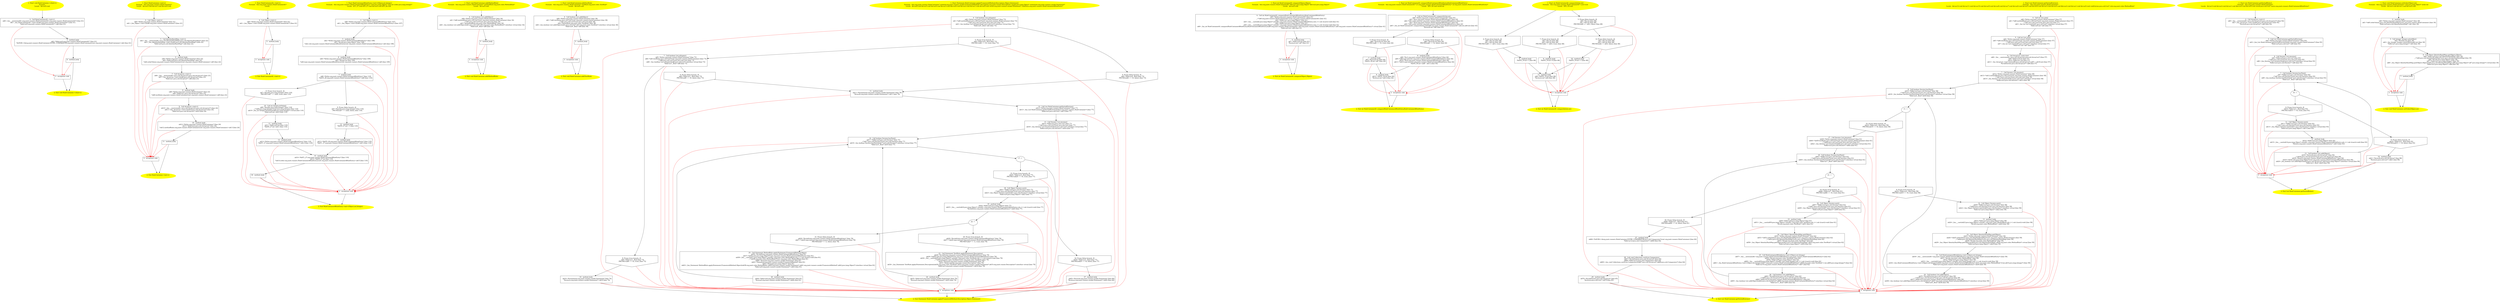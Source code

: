 /* @generated */
digraph cfg {
"org.junit.runners.RuleContainer.<clinit>():void.19bf7cc99568009d7ef67246ff1ef537_1" [label="1: Start void RuleContainer.<clinit>()\nFormals: \nLocals:  $irvar0:void \n  " color=yellow style=filled]
	

	 "org.junit.runners.RuleContainer.<clinit>():void.19bf7cc99568009d7ef67246ff1ef537_1" -> "org.junit.runners.RuleContainer.<clinit>():void.19bf7cc99568009d7ef67246ff1ef537_4" ;
"org.junit.runners.RuleContainer.<clinit>():void.19bf7cc99568009d7ef67246ff1ef537_2" [label="2: Exit void RuleContainer.<clinit>() \n  " color=yellow style=filled]
	

"org.junit.runners.RuleContainer.<clinit>():void.19bf7cc99568009d7ef67246ff1ef537_3" [label="3:  exceptions sink \n  " shape="box"]
	

	 "org.junit.runners.RuleContainer.<clinit>():void.19bf7cc99568009d7ef67246ff1ef537_3" -> "org.junit.runners.RuleContainer.<clinit>():void.19bf7cc99568009d7ef67246ff1ef537_2" ;
"org.junit.runners.RuleContainer.<clinit>():void.19bf7cc99568009d7ef67246ff1ef537_4" [label="4:  Call RuleContainer$1.<init>() \n   n$0=_fun___new(sizeof(t=org.junit.runners.RuleContainer$1):org.junit.runners.RuleContainer$1*) [line 41]\n  n$1=_fun_RuleContainer$1.<init>()(n$0:org.junit.runners.RuleContainer$1*) [line 41]\n  *&$irvar0:org.junit.runners.RuleContainer$1*=n$0 [line 41]\n " shape="box"]
	

	 "org.junit.runners.RuleContainer.<clinit>():void.19bf7cc99568009d7ef67246ff1ef537_4" -> "org.junit.runners.RuleContainer.<clinit>():void.19bf7cc99568009d7ef67246ff1ef537_5" ;
	 "org.junit.runners.RuleContainer.<clinit>():void.19bf7cc99568009d7ef67246ff1ef537_4" -> "org.junit.runners.RuleContainer.<clinit>():void.19bf7cc99568009d7ef67246ff1ef537_3" [color="red" ];
"org.junit.runners.RuleContainer.<clinit>():void.19bf7cc99568009d7ef67246ff1ef537_5" [label="5:  method_body \n   n$2=*&$irvar0:org.junit.runners.RuleContainer$1* [line 41]\n  *&#GB<>$org.junit.runners.RuleContainer.ENTRY_COMPARATOR:org.junit.runners.RuleContainer(root org.junit.runners.RuleContainer)=n$2 [line 41]\n " shape="box"]
	

	 "org.junit.runners.RuleContainer.<clinit>():void.19bf7cc99568009d7ef67246ff1ef537_5" -> "org.junit.runners.RuleContainer.<clinit>():void.19bf7cc99568009d7ef67246ff1ef537_6" ;
	 "org.junit.runners.RuleContainer.<clinit>():void.19bf7cc99568009d7ef67246ff1ef537_5" -> "org.junit.runners.RuleContainer.<clinit>():void.19bf7cc99568009d7ef67246ff1ef537_3" [color="red" ];
"org.junit.runners.RuleContainer.<clinit>():void.19bf7cc99568009d7ef67246ff1ef537_6" [label="6:  method_body \n  " shape="box"]
	

	 "org.junit.runners.RuleContainer.<clinit>():void.19bf7cc99568009d7ef67246ff1ef537_6" -> "org.junit.runners.RuleContainer.<clinit>():void.19bf7cc99568009d7ef67246ff1ef537_2" ;
	 "org.junit.runners.RuleContainer.<clinit>():void.19bf7cc99568009d7ef67246ff1ef537_6" -> "org.junit.runners.RuleContainer.<clinit>():void.19bf7cc99568009d7ef67246ff1ef537_3" [color="red" ];
"org.junit.runners.RuleContainer.<init>().abcd89b1aaaab6a78887d359e7f856ff_1" [label="1: Start RuleContainer.<init>()\nFormals:  this:org.junit.runners.RuleContainer*\nLocals:  $irvar2:void $irvar1:void $irvar0:void \n  " color=yellow style=filled]
	

	 "org.junit.runners.RuleContainer.<init>().abcd89b1aaaab6a78887d359e7f856ff_1" -> "org.junit.runners.RuleContainer.<init>().abcd89b1aaaab6a78887d359e7f856ff_4" ;
"org.junit.runners.RuleContainer.<init>().abcd89b1aaaab6a78887d359e7f856ff_2" [label="2: Exit RuleContainer.<init>() \n  " color=yellow style=filled]
	

"org.junit.runners.RuleContainer.<init>().abcd89b1aaaab6a78887d359e7f856ff_3" [label="3:  exceptions sink \n  " shape="box"]
	

	 "org.junit.runners.RuleContainer.<init>().abcd89b1aaaab6a78887d359e7f856ff_3" -> "org.junit.runners.RuleContainer.<init>().abcd89b1aaaab6a78887d359e7f856ff_2" ;
"org.junit.runners.RuleContainer.<init>().abcd89b1aaaab6a78887d359e7f856ff_4" [label="4:  Call Object.<init>() \n   n$0=*&this:org.junit.runners.RuleContainer* [line 21]\n  n$1=_fun_Object.<init>()(n$0:org.junit.runners.RuleContainer*) [line 21]\n " shape="box"]
	

	 "org.junit.runners.RuleContainer.<init>().abcd89b1aaaab6a78887d359e7f856ff_4" -> "org.junit.runners.RuleContainer.<init>().abcd89b1aaaab6a78887d359e7f856ff_5" ;
	 "org.junit.runners.RuleContainer.<init>().abcd89b1aaaab6a78887d359e7f856ff_4" -> "org.junit.runners.RuleContainer.<init>().abcd89b1aaaab6a78887d359e7f856ff_3" [color="red" ];
"org.junit.runners.RuleContainer.<init>().abcd89b1aaaab6a78887d359e7f856ff_5" [label="5:  Call IdentityHashMap.<init>() \n   n$2=_fun___new(sizeof(t=java.util.IdentityHashMap):java.util.IdentityHashMap*) [line 22]\n  n$3=_fun_IdentityHashMap.<init>()(n$2:java.util.IdentityHashMap*) [line 22]\n  *&$irvar0:java.util.IdentityHashMap*=n$2 [line 22]\n " shape="box"]
	

	 "org.junit.runners.RuleContainer.<init>().abcd89b1aaaab6a78887d359e7f856ff_5" -> "org.junit.runners.RuleContainer.<init>().abcd89b1aaaab6a78887d359e7f856ff_6" ;
	 "org.junit.runners.RuleContainer.<init>().abcd89b1aaaab6a78887d359e7f856ff_5" -> "org.junit.runners.RuleContainer.<init>().abcd89b1aaaab6a78887d359e7f856ff_3" [color="red" ];
"org.junit.runners.RuleContainer.<init>().abcd89b1aaaab6a78887d359e7f856ff_6" [label="6:  method_body \n   n$4=*&this:org.junit.runners.RuleContainer* [line 22]\n  n$5=*&$irvar0:java.util.IdentityHashMap* [line 22]\n  *n$4.orderValues:org.junit.runners.RuleContainer(root org.junit.runners.RuleContainer)=n$5 [line 22]\n " shape="box"]
	

	 "org.junit.runners.RuleContainer.<init>().abcd89b1aaaab6a78887d359e7f856ff_6" -> "org.junit.runners.RuleContainer.<init>().abcd89b1aaaab6a78887d359e7f856ff_7" ;
	 "org.junit.runners.RuleContainer.<init>().abcd89b1aaaab6a78887d359e7f856ff_6" -> "org.junit.runners.RuleContainer.<init>().abcd89b1aaaab6a78887d359e7f856ff_3" [color="red" ];
"org.junit.runners.RuleContainer.<init>().abcd89b1aaaab6a78887d359e7f856ff_7" [label="7:  Call ArrayList.<init>() \n   n$6=_fun___new(sizeof(t=java.util.ArrayList):java.util.ArrayList*) [line 23]\n  n$7=_fun_ArrayList.<init>()(n$6:java.util.ArrayList*) [line 23]\n  *&$irvar1:java.util.ArrayList*=n$6 [line 23]\n " shape="box"]
	

	 "org.junit.runners.RuleContainer.<init>().abcd89b1aaaab6a78887d359e7f856ff_7" -> "org.junit.runners.RuleContainer.<init>().abcd89b1aaaab6a78887d359e7f856ff_8" ;
	 "org.junit.runners.RuleContainer.<init>().abcd89b1aaaab6a78887d359e7f856ff_7" -> "org.junit.runners.RuleContainer.<init>().abcd89b1aaaab6a78887d359e7f856ff_3" [color="red" ];
"org.junit.runners.RuleContainer.<init>().abcd89b1aaaab6a78887d359e7f856ff_8" [label="8:  method_body \n   n$8=*&this:org.junit.runners.RuleContainer* [line 23]\n  n$9=*&$irvar1:java.util.ArrayList* [line 23]\n  *n$8.testRules:org.junit.runners.RuleContainer(root org.junit.runners.RuleContainer)=n$9 [line 23]\n " shape="box"]
	

	 "org.junit.runners.RuleContainer.<init>().abcd89b1aaaab6a78887d359e7f856ff_8" -> "org.junit.runners.RuleContainer.<init>().abcd89b1aaaab6a78887d359e7f856ff_9" ;
	 "org.junit.runners.RuleContainer.<init>().abcd89b1aaaab6a78887d359e7f856ff_8" -> "org.junit.runners.RuleContainer.<init>().abcd89b1aaaab6a78887d359e7f856ff_3" [color="red" ];
"org.junit.runners.RuleContainer.<init>().abcd89b1aaaab6a78887d359e7f856ff_9" [label="9:  Call ArrayList.<init>() \n   n$10=_fun___new(sizeof(t=java.util.ArrayList):java.util.ArrayList*) [line 24]\n  n$11=_fun_ArrayList.<init>()(n$10:java.util.ArrayList*) [line 24]\n  *&$irvar2:java.util.ArrayList*=n$10 [line 24]\n " shape="box"]
	

	 "org.junit.runners.RuleContainer.<init>().abcd89b1aaaab6a78887d359e7f856ff_9" -> "org.junit.runners.RuleContainer.<init>().abcd89b1aaaab6a78887d359e7f856ff_10" ;
	 "org.junit.runners.RuleContainer.<init>().abcd89b1aaaab6a78887d359e7f856ff_9" -> "org.junit.runners.RuleContainer.<init>().abcd89b1aaaab6a78887d359e7f856ff_3" [color="red" ];
"org.junit.runners.RuleContainer.<init>().abcd89b1aaaab6a78887d359e7f856ff_10" [label="10:  method_body \n   n$12=*&this:org.junit.runners.RuleContainer* [line 24]\n  n$13=*&$irvar2:java.util.ArrayList* [line 24]\n  *n$12.methodRules:org.junit.runners.RuleContainer(root org.junit.runners.RuleContainer)=n$13 [line 24]\n " shape="box"]
	

	 "org.junit.runners.RuleContainer.<init>().abcd89b1aaaab6a78887d359e7f856ff_10" -> "org.junit.runners.RuleContainer.<init>().abcd89b1aaaab6a78887d359e7f856ff_11" ;
	 "org.junit.runners.RuleContainer.<init>().abcd89b1aaaab6a78887d359e7f856ff_10" -> "org.junit.runners.RuleContainer.<init>().abcd89b1aaaab6a78887d359e7f856ff_3" [color="red" ];
"org.junit.runners.RuleContainer.<init>().abcd89b1aaaab6a78887d359e7f856ff_11" [label="11:  method_body \n  " shape="box"]
	

	 "org.junit.runners.RuleContainer.<init>().abcd89b1aaaab6a78887d359e7f856ff_11" -> "org.junit.runners.RuleContainer.<init>().abcd89b1aaaab6a78887d359e7f856ff_2" ;
	 "org.junit.runners.RuleContainer.<init>().abcd89b1aaaab6a78887d359e7f856ff_11" -> "org.junit.runners.RuleContainer.<init>().abcd89b1aaaab6a78887d359e7f856ff_3" [color="red" ];
"org.junit.runners.RuleContainer$1.<init>().b4043a6a238fedbc501cd1b721845f74_1" [label="1: Start RuleContainer$1.<init>()\nFormals:  this:org.junit.runners.RuleContainer$1*\nLocals:  \n  " color=yellow style=filled]
	

	 "org.junit.runners.RuleContainer$1.<init>().b4043a6a238fedbc501cd1b721845f74_1" -> "org.junit.runners.RuleContainer$1.<init>().b4043a6a238fedbc501cd1b721845f74_4" ;
"org.junit.runners.RuleContainer$1.<init>().b4043a6a238fedbc501cd1b721845f74_2" [label="2: Exit RuleContainer$1.<init>() \n  " color=yellow style=filled]
	

"org.junit.runners.RuleContainer$1.<init>().b4043a6a238fedbc501cd1b721845f74_3" [label="3:  exceptions sink \n  " shape="box"]
	

	 "org.junit.runners.RuleContainer$1.<init>().b4043a6a238fedbc501cd1b721845f74_3" -> "org.junit.runners.RuleContainer$1.<init>().b4043a6a238fedbc501cd1b721845f74_2" ;
"org.junit.runners.RuleContainer$1.<init>().b4043a6a238fedbc501cd1b721845f74_4" [label="4:  Call Object.<init>() \n   n$0=*&this:org.junit.runners.RuleContainer$1* [line 41]\n  n$1=_fun_Object.<init>()(n$0:org.junit.runners.RuleContainer$1*) [line 41]\n " shape="box"]
	

	 "org.junit.runners.RuleContainer$1.<init>().b4043a6a238fedbc501cd1b721845f74_4" -> "org.junit.runners.RuleContainer$1.<init>().b4043a6a238fedbc501cd1b721845f74_5" ;
	 "org.junit.runners.RuleContainer$1.<init>().b4043a6a238fedbc501cd1b721845f74_4" -> "org.junit.runners.RuleContainer$1.<init>().b4043a6a238fedbc501cd1b721845f74_3" [color="red" ];
"org.junit.runners.RuleContainer$1.<init>().b4043a6a238fedbc501cd1b721845f74_5" [label="5:  method_body \n  " shape="box"]
	

	 "org.junit.runners.RuleContainer$1.<init>().b4043a6a238fedbc501cd1b721845f74_5" -> "org.junit.runners.RuleContainer$1.<init>().b4043a6a238fedbc501cd1b721845f74_2" ;
	 "org.junit.runners.RuleContainer$1.<init>().b4043a6a238fedbc501cd1b721845f74_5" -> "org.junit.runners.RuleContainer$1.<init>().b4043a6a238fedbc501cd1b721845f74_3" [color="red" ];
"org.junit.runners.RuleContainer$RuleEntry.<init>(java.lang.Object,int,java.lang.Integer).aedf439c553a54adda19e633c4d12f9d_1" [label="1: Start RuleContainer$RuleEntry.<init>(Object,int,Integer)\nFormals:  this:org.junit.runners.RuleContainer$RuleEntry* rule:java.lang.Object* type:int order:java.lang.Integer*\nLocals:  $T1_27:void $T0_27:void $irvar0:void $T0_26:void \n  " color=yellow style=filled]
	

	 "org.junit.runners.RuleContainer$RuleEntry.<init>(java.lang.Object,int,java.lang.Integer).aedf439c553a54adda19e633c4d12f9d_1" -> "org.junit.runners.RuleContainer$RuleEntry.<init>(java.lang.Object,int,java.lang.Integer).aedf439c553a54adda19e633c4d12f9d_4" ;
"org.junit.runners.RuleContainer$RuleEntry.<init>(java.lang.Object,int,java.lang.Integer).aedf439c553a54adda19e633c4d12f9d_2" [label="2: Exit RuleContainer$RuleEntry.<init>(Object,int,Integer) \n  " color=yellow style=filled]
	

"org.junit.runners.RuleContainer$RuleEntry.<init>(java.lang.Object,int,java.lang.Integer).aedf439c553a54adda19e633c4d12f9d_3" [label="3:  exceptions sink \n  " shape="box"]
	

	 "org.junit.runners.RuleContainer$RuleEntry.<init>(java.lang.Object,int,java.lang.Integer).aedf439c553a54adda19e633c4d12f9d_3" -> "org.junit.runners.RuleContainer$RuleEntry.<init>(java.lang.Object,int,java.lang.Integer).aedf439c553a54adda19e633c4d12f9d_2" ;
"org.junit.runners.RuleContainer$RuleEntry.<init>(java.lang.Object,int,java.lang.Integer).aedf439c553a54adda19e633c4d12f9d_4" [label="4:  Call Object.<init>() \n   n$0=*&this:org.junit.runners.RuleContainer$RuleEntry* [line 107]\n  n$1=_fun_Object.<init>()(n$0:org.junit.runners.RuleContainer$RuleEntry*) [line 107]\n " shape="box"]
	

	 "org.junit.runners.RuleContainer$RuleEntry.<init>(java.lang.Object,int,java.lang.Integer).aedf439c553a54adda19e633c4d12f9d_4" -> "org.junit.runners.RuleContainer$RuleEntry.<init>(java.lang.Object,int,java.lang.Integer).aedf439c553a54adda19e633c4d12f9d_5" ;
	 "org.junit.runners.RuleContainer$RuleEntry.<init>(java.lang.Object,int,java.lang.Integer).aedf439c553a54adda19e633c4d12f9d_4" -> "org.junit.runners.RuleContainer$RuleEntry.<init>(java.lang.Object,int,java.lang.Integer).aedf439c553a54adda19e633c4d12f9d_3" [color="red" ];
"org.junit.runners.RuleContainer$RuleEntry.<init>(java.lang.Object,int,java.lang.Integer).aedf439c553a54adda19e633c4d12f9d_5" [label="5:  method_body \n   n$2=*&this:org.junit.runners.RuleContainer$RuleEntry* [line 108]\n  n$3=*&rule:java.lang.Object* [line 108]\n  *n$2.rule:org.junit.runners.RuleContainer$RuleEntry(root org.junit.runners.RuleContainer$RuleEntry)=n$3 [line 108]\n " shape="box"]
	

	 "org.junit.runners.RuleContainer$RuleEntry.<init>(java.lang.Object,int,java.lang.Integer).aedf439c553a54adda19e633c4d12f9d_5" -> "org.junit.runners.RuleContainer$RuleEntry.<init>(java.lang.Object,int,java.lang.Integer).aedf439c553a54adda19e633c4d12f9d_6" ;
	 "org.junit.runners.RuleContainer$RuleEntry.<init>(java.lang.Object,int,java.lang.Integer).aedf439c553a54adda19e633c4d12f9d_5" -> "org.junit.runners.RuleContainer$RuleEntry.<init>(java.lang.Object,int,java.lang.Integer).aedf439c553a54adda19e633c4d12f9d_3" [color="red" ];
"org.junit.runners.RuleContainer$RuleEntry.<init>(java.lang.Object,int,java.lang.Integer).aedf439c553a54adda19e633c4d12f9d_6" [label="6:  method_body \n   n$4=*&this:org.junit.runners.RuleContainer$RuleEntry* [line 109]\n  n$5=*&type:int [line 109]\n  *n$4.type:org.junit.runners.RuleContainer$RuleEntry(root org.junit.runners.RuleContainer$RuleEntry)=n$5 [line 109]\n " shape="box"]
	

	 "org.junit.runners.RuleContainer$RuleEntry.<init>(java.lang.Object,int,java.lang.Integer).aedf439c553a54adda19e633c4d12f9d_6" -> "org.junit.runners.RuleContainer$RuleEntry.<init>(java.lang.Object,int,java.lang.Integer).aedf439c553a54adda19e633c4d12f9d_7" ;
	 "org.junit.runners.RuleContainer$RuleEntry.<init>(java.lang.Object,int,java.lang.Integer).aedf439c553a54adda19e633c4d12f9d_6" -> "org.junit.runners.RuleContainer$RuleEntry.<init>(java.lang.Object,int,java.lang.Integer).aedf439c553a54adda19e633c4d12f9d_3" [color="red" ];
"org.junit.runners.RuleContainer$RuleEntry.<init>(java.lang.Object,int,java.lang.Integer).aedf439c553a54adda19e633c4d12f9d_7" [label="7:  method_body \n   n$6=*&this:org.junit.runners.RuleContainer$RuleEntry* [line 110]\n  *&$T0_26:org.junit.runners.RuleContainer$RuleEntry*=n$6 [line 110]\n " shape="box"]
	

	 "org.junit.runners.RuleContainer$RuleEntry.<init>(java.lang.Object,int,java.lang.Integer).aedf439c553a54adda19e633c4d12f9d_7" -> "org.junit.runners.RuleContainer$RuleEntry.<init>(java.lang.Object,int,java.lang.Integer).aedf439c553a54adda19e633c4d12f9d_8" ;
	 "org.junit.runners.RuleContainer$RuleEntry.<init>(java.lang.Object,int,java.lang.Integer).aedf439c553a54adda19e633c4d12f9d_7" -> "org.junit.runners.RuleContainer$RuleEntry.<init>(java.lang.Object,int,java.lang.Integer).aedf439c553a54adda19e633c4d12f9d_9" ;
	 "org.junit.runners.RuleContainer$RuleEntry.<init>(java.lang.Object,int,java.lang.Integer).aedf439c553a54adda19e633c4d12f9d_7" -> "org.junit.runners.RuleContainer$RuleEntry.<init>(java.lang.Object,int,java.lang.Integer).aedf439c553a54adda19e633c4d12f9d_3" [color="red" ];
"org.junit.runners.RuleContainer$RuleEntry.<init>(java.lang.Object,int,java.lang.Integer).aedf439c553a54adda19e633c4d12f9d_8" [label="8: Prune (true branch, if) \n   n$7=*&order:java.lang.Integer* [line 110]\n  PRUNE(!(n$7 == null), true); [line 110]\n " shape="invhouse"]
	

	 "org.junit.runners.RuleContainer$RuleEntry.<init>(java.lang.Object,int,java.lang.Integer).aedf439c553a54adda19e633c4d12f9d_8" -> "org.junit.runners.RuleContainer$RuleEntry.<init>(java.lang.Object,int,java.lang.Integer).aedf439c553a54adda19e633c4d12f9d_10" ;
	 "org.junit.runners.RuleContainer$RuleEntry.<init>(java.lang.Object,int,java.lang.Integer).aedf439c553a54adda19e633c4d12f9d_8" -> "org.junit.runners.RuleContainer$RuleEntry.<init>(java.lang.Object,int,java.lang.Integer).aedf439c553a54adda19e633c4d12f9d_3" [color="red" ];
"org.junit.runners.RuleContainer$RuleEntry.<init>(java.lang.Object,int,java.lang.Integer).aedf439c553a54adda19e633c4d12f9d_9" [label="9: Prune (false branch, if) \n   n$7=*&order:java.lang.Integer* [line 110]\n  PRUNE((n$7 == null), false); [line 110]\n " shape="invhouse"]
	

	 "org.junit.runners.RuleContainer$RuleEntry.<init>(java.lang.Object,int,java.lang.Integer).aedf439c553a54adda19e633c4d12f9d_9" -> "org.junit.runners.RuleContainer$RuleEntry.<init>(java.lang.Object,int,java.lang.Integer).aedf439c553a54adda19e633c4d12f9d_13" ;
	 "org.junit.runners.RuleContainer$RuleEntry.<init>(java.lang.Object,int,java.lang.Integer).aedf439c553a54adda19e633c4d12f9d_9" -> "org.junit.runners.RuleContainer$RuleEntry.<init>(java.lang.Object,int,java.lang.Integer).aedf439c553a54adda19e633c4d12f9d_3" [color="red" ];
"org.junit.runners.RuleContainer$RuleEntry.<init>(java.lang.Object,int,java.lang.Integer).aedf439c553a54adda19e633c4d12f9d_10" [label="10:  Call int Integer.intValue() \n   n$8=*&order:java.lang.Integer* [line 110]\n  _=*n$8:java.lang.Integer*(root java.lang.Integer) [line 110]\n  n$10=_fun_int Integer.intValue()(n$8:java.lang.Integer*) virtual [line 110]\n  *&$irvar0:int=n$10 [line 110]\n " shape="box"]
	

	 "org.junit.runners.RuleContainer$RuleEntry.<init>(java.lang.Object,int,java.lang.Integer).aedf439c553a54adda19e633c4d12f9d_10" -> "org.junit.runners.RuleContainer$RuleEntry.<init>(java.lang.Object,int,java.lang.Integer).aedf439c553a54adda19e633c4d12f9d_11" ;
	 "org.junit.runners.RuleContainer$RuleEntry.<init>(java.lang.Object,int,java.lang.Integer).aedf439c553a54adda19e633c4d12f9d_10" -> "org.junit.runners.RuleContainer$RuleEntry.<init>(java.lang.Object,int,java.lang.Integer).aedf439c553a54adda19e633c4d12f9d_3" [color="red" ];
"org.junit.runners.RuleContainer$RuleEntry.<init>(java.lang.Object,int,java.lang.Integer).aedf439c553a54adda19e633c4d12f9d_11" [label="11:  method_body \n   n$11=*&$irvar0:int [line 110]\n  *&$T0_27:int=n$11 [line 110]\n " shape="box"]
	

	 "org.junit.runners.RuleContainer$RuleEntry.<init>(java.lang.Object,int,java.lang.Integer).aedf439c553a54adda19e633c4d12f9d_11" -> "org.junit.runners.RuleContainer$RuleEntry.<init>(java.lang.Object,int,java.lang.Integer).aedf439c553a54adda19e633c4d12f9d_12" ;
	 "org.junit.runners.RuleContainer$RuleEntry.<init>(java.lang.Object,int,java.lang.Integer).aedf439c553a54adda19e633c4d12f9d_11" -> "org.junit.runners.RuleContainer$RuleEntry.<init>(java.lang.Object,int,java.lang.Integer).aedf439c553a54adda19e633c4d12f9d_3" [color="red" ];
"org.junit.runners.RuleContainer$RuleEntry.<init>(java.lang.Object,int,java.lang.Integer).aedf439c553a54adda19e633c4d12f9d_12" [label="12:  method_body \n   n$12=*&this:org.junit.runners.RuleContainer$RuleEntry* [line 110]\n  *&$T1_27:org.junit.runners.RuleContainer$RuleEntry*=n$12 [line 110]\n " shape="box"]
	

	 "org.junit.runners.RuleContainer$RuleEntry.<init>(java.lang.Object,int,java.lang.Integer).aedf439c553a54adda19e633c4d12f9d_12" -> "org.junit.runners.RuleContainer$RuleEntry.<init>(java.lang.Object,int,java.lang.Integer).aedf439c553a54adda19e633c4d12f9d_15" ;
	 "org.junit.runners.RuleContainer$RuleEntry.<init>(java.lang.Object,int,java.lang.Integer).aedf439c553a54adda19e633c4d12f9d_12" -> "org.junit.runners.RuleContainer$RuleEntry.<init>(java.lang.Object,int,java.lang.Integer).aedf439c553a54adda19e633c4d12f9d_3" [color="red" ];
"org.junit.runners.RuleContainer$RuleEntry.<init>(java.lang.Object,int,java.lang.Integer).aedf439c553a54adda19e633c4d12f9d_13" [label="13:  method_body \n   *&$T0_27:int=-1 [line 110]\n " shape="box"]
	

	 "org.junit.runners.RuleContainer$RuleEntry.<init>(java.lang.Object,int,java.lang.Integer).aedf439c553a54adda19e633c4d12f9d_13" -> "org.junit.runners.RuleContainer$RuleEntry.<init>(java.lang.Object,int,java.lang.Integer).aedf439c553a54adda19e633c4d12f9d_14" ;
	 "org.junit.runners.RuleContainer$RuleEntry.<init>(java.lang.Object,int,java.lang.Integer).aedf439c553a54adda19e633c4d12f9d_13" -> "org.junit.runners.RuleContainer$RuleEntry.<init>(java.lang.Object,int,java.lang.Integer).aedf439c553a54adda19e633c4d12f9d_3" [color="red" ];
"org.junit.runners.RuleContainer$RuleEntry.<init>(java.lang.Object,int,java.lang.Integer).aedf439c553a54adda19e633c4d12f9d_14" [label="14:  method_body \n   n$13=*&$T0_26:org.junit.runners.RuleContainer$RuleEntry* [line 110]\n  *&$T1_27:org.junit.runners.RuleContainer$RuleEntry*=n$13 [line 110]\n " shape="box"]
	

	 "org.junit.runners.RuleContainer$RuleEntry.<init>(java.lang.Object,int,java.lang.Integer).aedf439c553a54adda19e633c4d12f9d_14" -> "org.junit.runners.RuleContainer$RuleEntry.<init>(java.lang.Object,int,java.lang.Integer).aedf439c553a54adda19e633c4d12f9d_15" ;
	 "org.junit.runners.RuleContainer$RuleEntry.<init>(java.lang.Object,int,java.lang.Integer).aedf439c553a54adda19e633c4d12f9d_14" -> "org.junit.runners.RuleContainer$RuleEntry.<init>(java.lang.Object,int,java.lang.Integer).aedf439c553a54adda19e633c4d12f9d_3" [color="red" ];
"org.junit.runners.RuleContainer$RuleEntry.<init>(java.lang.Object,int,java.lang.Integer).aedf439c553a54adda19e633c4d12f9d_15" [label="15:  method_body \n   n$14=*&$T1_27:org.junit.runners.RuleContainer$RuleEntry* [line 110]\n  n$15=*&$T0_27:int [line 110]\n  *n$14.order:org.junit.runners.RuleContainer$RuleEntry(root org.junit.runners.RuleContainer$RuleEntry)=n$15 [line 110]\n " shape="box"]
	

	 "org.junit.runners.RuleContainer$RuleEntry.<init>(java.lang.Object,int,java.lang.Integer).aedf439c553a54adda19e633c4d12f9d_15" -> "org.junit.runners.RuleContainer$RuleEntry.<init>(java.lang.Object,int,java.lang.Integer).aedf439c553a54adda19e633c4d12f9d_16" ;
	 "org.junit.runners.RuleContainer$RuleEntry.<init>(java.lang.Object,int,java.lang.Integer).aedf439c553a54adda19e633c4d12f9d_15" -> "org.junit.runners.RuleContainer$RuleEntry.<init>(java.lang.Object,int,java.lang.Integer).aedf439c553a54adda19e633c4d12f9d_3" [color="red" ];
"org.junit.runners.RuleContainer$RuleEntry.<init>(java.lang.Object,int,java.lang.Integer).aedf439c553a54adda19e633c4d12f9d_16" [label="16:  method_body \n  " shape="box"]
	

	 "org.junit.runners.RuleContainer$RuleEntry.<init>(java.lang.Object,int,java.lang.Integer).aedf439c553a54adda19e633c4d12f9d_16" -> "org.junit.runners.RuleContainer$RuleEntry.<init>(java.lang.Object,int,java.lang.Integer).aedf439c553a54adda19e633c4d12f9d_2" ;
	 "org.junit.runners.RuleContainer$RuleEntry.<init>(java.lang.Object,int,java.lang.Integer).aedf439c553a54adda19e633c4d12f9d_16" -> "org.junit.runners.RuleContainer$RuleEntry.<init>(java.lang.Object,int,java.lang.Integer).aedf439c553a54adda19e633c4d12f9d_3" [color="red" ];
"org.junit.runners.RuleContainer.add(org.junit.rules.MethodRule):void.8956c744ae3424767c84f6d66c06b602_1" [label="1: Start void RuleContainer.add(MethodRule)\nFormals:  this:org.junit.runners.RuleContainer* methodRule:org.junit.rules.MethodRule*\nLocals:  $irvar0:void \n  " color=yellow style=filled]
	

	 "org.junit.runners.RuleContainer.add(org.junit.rules.MethodRule):void.8956c744ae3424767c84f6d66c06b602_1" -> "org.junit.runners.RuleContainer.add(org.junit.rules.MethodRule):void.8956c744ae3424767c84f6d66c06b602_4" ;
"org.junit.runners.RuleContainer.add(org.junit.rules.MethodRule):void.8956c744ae3424767c84f6d66c06b602_2" [label="2: Exit void RuleContainer.add(MethodRule) \n  " color=yellow style=filled]
	

"org.junit.runners.RuleContainer.add(org.junit.rules.MethodRule):void.8956c744ae3424767c84f6d66c06b602_3" [label="3:  exceptions sink \n  " shape="box"]
	

	 "org.junit.runners.RuleContainer.add(org.junit.rules.MethodRule):void.8956c744ae3424767c84f6d66c06b602_3" -> "org.junit.runners.RuleContainer.add(org.junit.rules.MethodRule):void.8956c744ae3424767c84f6d66c06b602_2" ;
"org.junit.runners.RuleContainer.add(org.junit.rules.MethodRule):void.8956c744ae3424767c84f6d66c06b602_4" [label="4:  Call boolean List.add(Object) \n   n$0=*&this:org.junit.runners.RuleContainer* [line 34]\n  n$1=*n$0.methodRules:java.util.List*(root org.junit.runners.RuleContainer) [line 34]\n  _=*n$1:java.util.List*(root java.util.List) [line 34]\n  n$3=*&methodRule:org.junit.rules.MethodRule* [line 34]\n  n$4=_fun_boolean List.add(Object)(n$1:java.util.List*,n$3:org.junit.rules.MethodRule*) interface virtual [line 34]\n  *&$irvar0:_Bool=n$4 [line 34]\n " shape="box"]
	

	 "org.junit.runners.RuleContainer.add(org.junit.rules.MethodRule):void.8956c744ae3424767c84f6d66c06b602_4" -> "org.junit.runners.RuleContainer.add(org.junit.rules.MethodRule):void.8956c744ae3424767c84f6d66c06b602_5" ;
	 "org.junit.runners.RuleContainer.add(org.junit.rules.MethodRule):void.8956c744ae3424767c84f6d66c06b602_4" -> "org.junit.runners.RuleContainer.add(org.junit.rules.MethodRule):void.8956c744ae3424767c84f6d66c06b602_3" [color="red" ];
"org.junit.runners.RuleContainer.add(org.junit.rules.MethodRule):void.8956c744ae3424767c84f6d66c06b602_5" [label="5:  method_body \n  " shape="box"]
	

	 "org.junit.runners.RuleContainer.add(org.junit.rules.MethodRule):void.8956c744ae3424767c84f6d66c06b602_5" -> "org.junit.runners.RuleContainer.add(org.junit.rules.MethodRule):void.8956c744ae3424767c84f6d66c06b602_2" ;
	 "org.junit.runners.RuleContainer.add(org.junit.rules.MethodRule):void.8956c744ae3424767c84f6d66c06b602_5" -> "org.junit.runners.RuleContainer.add(org.junit.rules.MethodRule):void.8956c744ae3424767c84f6d66c06b602_3" [color="red" ];
"org.junit.runners.RuleContainer.add(org.junit.rules.TestRule):void.76c613f144145810e6b44a1d54793141_1" [label="1: Start void RuleContainer.add(TestRule)\nFormals:  this:org.junit.runners.RuleContainer* testRule:org.junit.rules.TestRule*\nLocals:  $irvar0:void \n  " color=yellow style=filled]
	

	 "org.junit.runners.RuleContainer.add(org.junit.rules.TestRule):void.76c613f144145810e6b44a1d54793141_1" -> "org.junit.runners.RuleContainer.add(org.junit.rules.TestRule):void.76c613f144145810e6b44a1d54793141_4" ;
"org.junit.runners.RuleContainer.add(org.junit.rules.TestRule):void.76c613f144145810e6b44a1d54793141_2" [label="2: Exit void RuleContainer.add(TestRule) \n  " color=yellow style=filled]
	

"org.junit.runners.RuleContainer.add(org.junit.rules.TestRule):void.76c613f144145810e6b44a1d54793141_3" [label="3:  exceptions sink \n  " shape="box"]
	

	 "org.junit.runners.RuleContainer.add(org.junit.rules.TestRule):void.76c613f144145810e6b44a1d54793141_3" -> "org.junit.runners.RuleContainer.add(org.junit.rules.TestRule):void.76c613f144145810e6b44a1d54793141_2" ;
"org.junit.runners.RuleContainer.add(org.junit.rules.TestRule):void.76c613f144145810e6b44a1d54793141_4" [label="4:  Call boolean List.add(Object) \n   n$0=*&this:org.junit.runners.RuleContainer* [line 38]\n  n$1=*n$0.testRules:java.util.List*(root org.junit.runners.RuleContainer) [line 38]\n  _=*n$1:java.util.List*(root java.util.List) [line 38]\n  n$3=*&testRule:org.junit.rules.TestRule* [line 38]\n  n$4=_fun_boolean List.add(Object)(n$1:java.util.List*,n$3:org.junit.rules.TestRule*) interface virtual [line 38]\n  *&$irvar0:_Bool=n$4 [line 38]\n " shape="box"]
	

	 "org.junit.runners.RuleContainer.add(org.junit.rules.TestRule):void.76c613f144145810e6b44a1d54793141_4" -> "org.junit.runners.RuleContainer.add(org.junit.rules.TestRule):void.76c613f144145810e6b44a1d54793141_5" ;
	 "org.junit.runners.RuleContainer.add(org.junit.rules.TestRule):void.76c613f144145810e6b44a1d54793141_4" -> "org.junit.runners.RuleContainer.add(org.junit.rules.TestRule):void.76c613f144145810e6b44a1d54793141_3" [color="red" ];
"org.junit.runners.RuleContainer.add(org.junit.rules.TestRule):void.76c613f144145810e6b44a1d54793141_5" [label="5:  method_body \n  " shape="box"]
	

	 "org.junit.runners.RuleContainer.add(org.junit.rules.TestRule):void.76c613f144145810e6b44a1d54793141_5" -> "org.junit.runners.RuleContainer.add(org.junit.rules.TestRule):void.76c613f144145810e6b44a1d54793141_2" ;
	 "org.junit.runners.RuleContainer.add(org.junit.rules.TestRule):void.76c613f144145810e6b44a1d54793141_5" -> "org.junit.runners.RuleContainer.add(org.junit.rules.TestRule):void.76c613f144145810e6b44a1d54793141_3" [color="red" ];
"org.junit.runners.RuleContainer.apply(org.junit.runners.model.FrameworkMethod,org.junit.runner.Descr.cc73a50ab3c40a752df0ac54a6687e06_1" [label="1: Start Statement RuleContainer.apply(FrameworkMethod,Description,Object,Statement)\nFormals:  this:org.junit.runners.RuleContainer* method:org.junit.runners.model.FrameworkMethod* description:org.junit.runner.Description* target:java.lang.Object* statement:org.junit.runners.model.Statement*\nLocals:  $irvar6:void $irvar5:void $irvar4:void $irvar3:void $bcvar6:void $irvar2:void $irvar1:void $irvar0:void result:org.junit.runners.model.Statement* ruleEntry:org.junit.runners.RuleContainer$RuleEntry* \n  " color=yellow style=filled]
	

	 "org.junit.runners.RuleContainer.apply(org.junit.runners.model.FrameworkMethod,org.junit.runner.Descr.cc73a50ab3c40a752df0ac54a6687e06_1" -> "org.junit.runners.RuleContainer.apply(org.junit.runners.model.FrameworkMethod,org.junit.runner.Descr.cc73a50ab3c40a752df0ac54a6687e06_4" ;
"org.junit.runners.RuleContainer.apply(org.junit.runners.model.FrameworkMethod,org.junit.runner.Descr.cc73a50ab3c40a752df0ac54a6687e06_2" [label="2: Exit Statement RuleContainer.apply(FrameworkMethod,Description,Object,Statement) \n  " color=yellow style=filled]
	

"org.junit.runners.RuleContainer.apply(org.junit.runners.model.FrameworkMethod,org.junit.runner.Descr.cc73a50ab3c40a752df0ac54a6687e06_3" [label="3:  exceptions sink \n  " shape="box"]
	

	 "org.junit.runners.RuleContainer.apply(org.junit.runners.model.FrameworkMethod,org.junit.runner.Descr.cc73a50ab3c40a752df0ac54a6687e06_3" -> "org.junit.runners.RuleContainer.apply(org.junit.runners.model.FrameworkMethod,org.junit.runner.Descr.cc73a50ab3c40a752df0ac54a6687e06_2" ;
"org.junit.runners.RuleContainer.apply(org.junit.runners.model.FrameworkMethod,org.junit.runner.Descr.cc73a50ab3c40a752df0ac54a6687e06_4" [label="4:  Call boolean List.isEmpty() \n   n$0=*&this:org.junit.runners.RuleContainer* [line 73]\n  n$1=*n$0.methodRules:java.util.List*(root org.junit.runners.RuleContainer) [line 73]\n  _=*n$1:java.util.List*(root java.util.List) [line 73]\n  n$3=_fun_boolean List.isEmpty()(n$1:java.util.List*) interface virtual [line 73]\n  *&$irvar0:_Bool=n$3 [line 73]\n " shape="box"]
	

	 "org.junit.runners.RuleContainer.apply(org.junit.runners.model.FrameworkMethod,org.junit.runner.Descr.cc73a50ab3c40a752df0ac54a6687e06_4" -> "org.junit.runners.RuleContainer.apply(org.junit.runners.model.FrameworkMethod,org.junit.runner.Descr.cc73a50ab3c40a752df0ac54a6687e06_5" ;
	 "org.junit.runners.RuleContainer.apply(org.junit.runners.model.FrameworkMethod,org.junit.runner.Descr.cc73a50ab3c40a752df0ac54a6687e06_4" -> "org.junit.runners.RuleContainer.apply(org.junit.runners.model.FrameworkMethod,org.junit.runner.Descr.cc73a50ab3c40a752df0ac54a6687e06_6" ;
	 "org.junit.runners.RuleContainer.apply(org.junit.runners.model.FrameworkMethod,org.junit.runner.Descr.cc73a50ab3c40a752df0ac54a6687e06_4" -> "org.junit.runners.RuleContainer.apply(org.junit.runners.model.FrameworkMethod,org.junit.runner.Descr.cc73a50ab3c40a752df0ac54a6687e06_3" [color="red" ];
"org.junit.runners.RuleContainer.apply(org.junit.runners.model.FrameworkMethod,org.junit.runner.Descr.cc73a50ab3c40a752df0ac54a6687e06_5" [label="5: Prune (true branch, if) \n   n$4=*&$irvar0:_Bool [line 73]\n  PRUNE(!(n$4 == 0), true); [line 73]\n " shape="invhouse"]
	

	 "org.junit.runners.RuleContainer.apply(org.junit.runners.model.FrameworkMethod,org.junit.runner.Descr.cc73a50ab3c40a752df0ac54a6687e06_5" -> "org.junit.runners.RuleContainer.apply(org.junit.runners.model.FrameworkMethod,org.junit.runner.Descr.cc73a50ab3c40a752df0ac54a6687e06_7" ;
	 "org.junit.runners.RuleContainer.apply(org.junit.runners.model.FrameworkMethod,org.junit.runner.Descr.cc73a50ab3c40a752df0ac54a6687e06_5" -> "org.junit.runners.RuleContainer.apply(org.junit.runners.model.FrameworkMethod,org.junit.runner.Descr.cc73a50ab3c40a752df0ac54a6687e06_3" [color="red" ];
"org.junit.runners.RuleContainer.apply(org.junit.runners.model.FrameworkMethod,org.junit.runner.Descr.cc73a50ab3c40a752df0ac54a6687e06_6" [label="6: Prune (false branch, if) \n   n$4=*&$irvar0:_Bool [line 73]\n  PRUNE((n$4 == 0), false); [line 73]\n " shape="invhouse"]
	

	 "org.junit.runners.RuleContainer.apply(org.junit.runners.model.FrameworkMethod,org.junit.runner.Descr.cc73a50ab3c40a752df0ac54a6687e06_6" -> "org.junit.runners.RuleContainer.apply(org.junit.runners.model.FrameworkMethod,org.junit.runner.Descr.cc73a50ab3c40a752df0ac54a6687e06_11" ;
	 "org.junit.runners.RuleContainer.apply(org.junit.runners.model.FrameworkMethod,org.junit.runner.Descr.cc73a50ab3c40a752df0ac54a6687e06_6" -> "org.junit.runners.RuleContainer.apply(org.junit.runners.model.FrameworkMethod,org.junit.runner.Descr.cc73a50ab3c40a752df0ac54a6687e06_3" [color="red" ];
"org.junit.runners.RuleContainer.apply(org.junit.runners.model.FrameworkMethod,org.junit.runner.Descr.cc73a50ab3c40a752df0ac54a6687e06_7" [label="7:  Call boolean List.isEmpty() \n   n$5=*&this:org.junit.runners.RuleContainer* [line 73]\n  n$6=*n$5.testRules:java.util.List*(root org.junit.runners.RuleContainer) [line 73]\n  _=*n$6:java.util.List*(root java.util.List) [line 73]\n  n$8=_fun_boolean List.isEmpty()(n$6:java.util.List*) interface virtual [line 73]\n  *&$irvar1:_Bool=n$8 [line 73]\n " shape="box"]
	

	 "org.junit.runners.RuleContainer.apply(org.junit.runners.model.FrameworkMethod,org.junit.runner.Descr.cc73a50ab3c40a752df0ac54a6687e06_7" -> "org.junit.runners.RuleContainer.apply(org.junit.runners.model.FrameworkMethod,org.junit.runner.Descr.cc73a50ab3c40a752df0ac54a6687e06_8" ;
	 "org.junit.runners.RuleContainer.apply(org.junit.runners.model.FrameworkMethod,org.junit.runner.Descr.cc73a50ab3c40a752df0ac54a6687e06_7" -> "org.junit.runners.RuleContainer.apply(org.junit.runners.model.FrameworkMethod,org.junit.runner.Descr.cc73a50ab3c40a752df0ac54a6687e06_9" ;
	 "org.junit.runners.RuleContainer.apply(org.junit.runners.model.FrameworkMethod,org.junit.runner.Descr.cc73a50ab3c40a752df0ac54a6687e06_7" -> "org.junit.runners.RuleContainer.apply(org.junit.runners.model.FrameworkMethod,org.junit.runner.Descr.cc73a50ab3c40a752df0ac54a6687e06_3" [color="red" ];
"org.junit.runners.RuleContainer.apply(org.junit.runners.model.FrameworkMethod,org.junit.runner.Descr.cc73a50ab3c40a752df0ac54a6687e06_8" [label="8: Prune (true branch, if) \n   n$9=*&$irvar1:_Bool [line 73]\n  PRUNE(!(n$9 == 0), true); [line 73]\n " shape="invhouse"]
	

	 "org.junit.runners.RuleContainer.apply(org.junit.runners.model.FrameworkMethod,org.junit.runner.Descr.cc73a50ab3c40a752df0ac54a6687e06_8" -> "org.junit.runners.RuleContainer.apply(org.junit.runners.model.FrameworkMethod,org.junit.runner.Descr.cc73a50ab3c40a752df0ac54a6687e06_10" ;
	 "org.junit.runners.RuleContainer.apply(org.junit.runners.model.FrameworkMethod,org.junit.runner.Descr.cc73a50ab3c40a752df0ac54a6687e06_8" -> "org.junit.runners.RuleContainer.apply(org.junit.runners.model.FrameworkMethod,org.junit.runner.Descr.cc73a50ab3c40a752df0ac54a6687e06_3" [color="red" ];
"org.junit.runners.RuleContainer.apply(org.junit.runners.model.FrameworkMethod,org.junit.runner.Descr.cc73a50ab3c40a752df0ac54a6687e06_9" [label="9: Prune (false branch, if) \n   n$9=*&$irvar1:_Bool [line 73]\n  PRUNE((n$9 == 0), false); [line 73]\n " shape="invhouse"]
	

	 "org.junit.runners.RuleContainer.apply(org.junit.runners.model.FrameworkMethod,org.junit.runner.Descr.cc73a50ab3c40a752df0ac54a6687e06_9" -> "org.junit.runners.RuleContainer.apply(org.junit.runners.model.FrameworkMethod,org.junit.runner.Descr.cc73a50ab3c40a752df0ac54a6687e06_11" ;
	 "org.junit.runners.RuleContainer.apply(org.junit.runners.model.FrameworkMethod,org.junit.runner.Descr.cc73a50ab3c40a752df0ac54a6687e06_9" -> "org.junit.runners.RuleContainer.apply(org.junit.runners.model.FrameworkMethod,org.junit.runner.Descr.cc73a50ab3c40a752df0ac54a6687e06_3" [color="red" ];
"org.junit.runners.RuleContainer.apply(org.junit.runners.model.FrameworkMethod,org.junit.runner.Descr.cc73a50ab3c40a752df0ac54a6687e06_10" [label="10:  method_body \n   n$10=*&statement:org.junit.runners.model.Statement* [line 74]\n  *&return:org.junit.runners.model.Statement*=n$10 [line 74]\n " shape="box"]
	

	 "org.junit.runners.RuleContainer.apply(org.junit.runners.model.FrameworkMethod,org.junit.runner.Descr.cc73a50ab3c40a752df0ac54a6687e06_10" -> "org.junit.runners.RuleContainer.apply(org.junit.runners.model.FrameworkMethod,org.junit.runner.Descr.cc73a50ab3c40a752df0ac54a6687e06_2" ;
	 "org.junit.runners.RuleContainer.apply(org.junit.runners.model.FrameworkMethod,org.junit.runner.Descr.cc73a50ab3c40a752df0ac54a6687e06_10" -> "org.junit.runners.RuleContainer.apply(org.junit.runners.model.FrameworkMethod,org.junit.runner.Descr.cc73a50ab3c40a752df0ac54a6687e06_3" [color="red" ];
"org.junit.runners.RuleContainer.apply(org.junit.runners.model.FrameworkMethod,org.junit.runner.Descr.cc73a50ab3c40a752df0ac54a6687e06_11" [label="11:  method_body \n   n$11=*&statement:org.junit.runners.model.Statement* [line 76]\n  *&result:org.junit.runners.model.Statement*=n$11 [line 76]\n " shape="box"]
	

	 "org.junit.runners.RuleContainer.apply(org.junit.runners.model.FrameworkMethod,org.junit.runner.Descr.cc73a50ab3c40a752df0ac54a6687e06_11" -> "org.junit.runners.RuleContainer.apply(org.junit.runners.model.FrameworkMethod,org.junit.runner.Descr.cc73a50ab3c40a752df0ac54a6687e06_12" ;
	 "org.junit.runners.RuleContainer.apply(org.junit.runners.model.FrameworkMethod,org.junit.runner.Descr.cc73a50ab3c40a752df0ac54a6687e06_11" -> "org.junit.runners.RuleContainer.apply(org.junit.runners.model.FrameworkMethod,org.junit.runner.Descr.cc73a50ab3c40a752df0ac54a6687e06_3" [color="red" ];
"org.junit.runners.RuleContainer.apply(org.junit.runners.model.FrameworkMethod,org.junit.runner.Descr.cc73a50ab3c40a752df0ac54a6687e06_12" [label="12:  Call List RuleContainer.getSortedEntries() \n   n$12=*&this:org.junit.runners.RuleContainer* [line 77]\n  n$13=_fun_List RuleContainer.getSortedEntries()(n$12:org.junit.runners.RuleContainer*) [line 77]\n  *&$irvar2:java.util.List*=n$13 [line 77]\n " shape="box"]
	

	 "org.junit.runners.RuleContainer.apply(org.junit.runners.model.FrameworkMethod,org.junit.runner.Descr.cc73a50ab3c40a752df0ac54a6687e06_12" -> "org.junit.runners.RuleContainer.apply(org.junit.runners.model.FrameworkMethod,org.junit.runner.Descr.cc73a50ab3c40a752df0ac54a6687e06_13" ;
	 "org.junit.runners.RuleContainer.apply(org.junit.runners.model.FrameworkMethod,org.junit.runner.Descr.cc73a50ab3c40a752df0ac54a6687e06_12" -> "org.junit.runners.RuleContainer.apply(org.junit.runners.model.FrameworkMethod,org.junit.runner.Descr.cc73a50ab3c40a752df0ac54a6687e06_3" [color="red" ];
"org.junit.runners.RuleContainer.apply(org.junit.runners.model.FrameworkMethod,org.junit.runner.Descr.cc73a50ab3c40a752df0ac54a6687e06_13" [label="13:  Call Iterator List.iterator() \n   n$14=*&$irvar2:java.util.List* [line 77]\n  _=*n$14:java.util.List*(root java.util.List) [line 77]\n  n$16=_fun_Iterator List.iterator()(n$14:java.util.List*) interface virtual [line 77]\n  *&$bcvar6:java.util.Iterator*=n$16 [line 77]\n " shape="box"]
	

	 "org.junit.runners.RuleContainer.apply(org.junit.runners.model.FrameworkMethod,org.junit.runner.Descr.cc73a50ab3c40a752df0ac54a6687e06_13" -> "org.junit.runners.RuleContainer.apply(org.junit.runners.model.FrameworkMethod,org.junit.runner.Descr.cc73a50ab3c40a752df0ac54a6687e06_14" ;
	 "org.junit.runners.RuleContainer.apply(org.junit.runners.model.FrameworkMethod,org.junit.runner.Descr.cc73a50ab3c40a752df0ac54a6687e06_13" -> "org.junit.runners.RuleContainer.apply(org.junit.runners.model.FrameworkMethod,org.junit.runner.Descr.cc73a50ab3c40a752df0ac54a6687e06_3" [color="red" ];
"org.junit.runners.RuleContainer.apply(org.junit.runners.model.FrameworkMethod,org.junit.runner.Descr.cc73a50ab3c40a752df0ac54a6687e06_14" [label="14:  Call boolean Iterator.hasNext() \n   n$17=*&$bcvar6:java.util.Iterator* [line 77]\n  _=*n$17:java.util.Iterator*(root java.util.Iterator) [line 77]\n  n$19=_fun_boolean Iterator.hasNext()(n$17:java.util.Iterator*) interface virtual [line 77]\n  *&$irvar3:_Bool=n$19 [line 77]\n " shape="box"]
	

	 "org.junit.runners.RuleContainer.apply(org.junit.runners.model.FrameworkMethod,org.junit.runner.Descr.cc73a50ab3c40a752df0ac54a6687e06_14" -> "org.junit.runners.RuleContainer.apply(org.junit.runners.model.FrameworkMethod,org.junit.runner.Descr.cc73a50ab3c40a752df0ac54a6687e06_17" ;
	 "org.junit.runners.RuleContainer.apply(org.junit.runners.model.FrameworkMethod,org.junit.runner.Descr.cc73a50ab3c40a752df0ac54a6687e06_14" -> "org.junit.runners.RuleContainer.apply(org.junit.runners.model.FrameworkMethod,org.junit.runner.Descr.cc73a50ab3c40a752df0ac54a6687e06_3" [color="red" ];
"org.junit.runners.RuleContainer.apply(org.junit.runners.model.FrameworkMethod,org.junit.runner.Descr.cc73a50ab3c40a752df0ac54a6687e06_15" [label="15: Prune (true branch, if) \n   n$20=*&$irvar3:_Bool [line 77]\n  PRUNE(!(n$20 == 0), true); [line 77]\n " shape="invhouse"]
	

	 "org.junit.runners.RuleContainer.apply(org.junit.runners.model.FrameworkMethod,org.junit.runner.Descr.cc73a50ab3c40a752df0ac54a6687e06_15" -> "org.junit.runners.RuleContainer.apply(org.junit.runners.model.FrameworkMethod,org.junit.runner.Descr.cc73a50ab3c40a752df0ac54a6687e06_18" ;
	 "org.junit.runners.RuleContainer.apply(org.junit.runners.model.FrameworkMethod,org.junit.runner.Descr.cc73a50ab3c40a752df0ac54a6687e06_15" -> "org.junit.runners.RuleContainer.apply(org.junit.runners.model.FrameworkMethod,org.junit.runner.Descr.cc73a50ab3c40a752df0ac54a6687e06_3" [color="red" ];
"org.junit.runners.RuleContainer.apply(org.junit.runners.model.FrameworkMethod,org.junit.runner.Descr.cc73a50ab3c40a752df0ac54a6687e06_16" [label="16: Prune (false branch, if) \n   n$20=*&$irvar3:_Bool [line 77]\n  PRUNE((n$20 == 0), false); [line 77]\n " shape="invhouse"]
	

	 "org.junit.runners.RuleContainer.apply(org.junit.runners.model.FrameworkMethod,org.junit.runner.Descr.cc73a50ab3c40a752df0ac54a6687e06_16" -> "org.junit.runners.RuleContainer.apply(org.junit.runners.model.FrameworkMethod,org.junit.runner.Descr.cc73a50ab3c40a752df0ac54a6687e06_27" ;
	 "org.junit.runners.RuleContainer.apply(org.junit.runners.model.FrameworkMethod,org.junit.runner.Descr.cc73a50ab3c40a752df0ac54a6687e06_16" -> "org.junit.runners.RuleContainer.apply(org.junit.runners.model.FrameworkMethod,org.junit.runner.Descr.cc73a50ab3c40a752df0ac54a6687e06_3" [color="red" ];
"org.junit.runners.RuleContainer.apply(org.junit.runners.model.FrameworkMethod,org.junit.runner.Descr.cc73a50ab3c40a752df0ac54a6687e06_17" [label="17: + \n  " ]
	

	 "org.junit.runners.RuleContainer.apply(org.junit.runners.model.FrameworkMethod,org.junit.runner.Descr.cc73a50ab3c40a752df0ac54a6687e06_17" -> "org.junit.runners.RuleContainer.apply(org.junit.runners.model.FrameworkMethod,org.junit.runner.Descr.cc73a50ab3c40a752df0ac54a6687e06_15" ;
	 "org.junit.runners.RuleContainer.apply(org.junit.runners.model.FrameworkMethod,org.junit.runner.Descr.cc73a50ab3c40a752df0ac54a6687e06_17" -> "org.junit.runners.RuleContainer.apply(org.junit.runners.model.FrameworkMethod,org.junit.runner.Descr.cc73a50ab3c40a752df0ac54a6687e06_16" ;
"org.junit.runners.RuleContainer.apply(org.junit.runners.model.FrameworkMethod,org.junit.runner.Descr.cc73a50ab3c40a752df0ac54a6687e06_18" [label="18:  Call Object Iterator.next() \n   n$21=*&$bcvar6:java.util.Iterator* [line 77]\n  _=*n$21:java.util.Iterator*(root java.util.Iterator) [line 77]\n  n$23=_fun_Object Iterator.next()(n$21:java.util.Iterator*) interface virtual [line 77]\n  *&$irvar4:java.lang.Object*=n$23 [line 77]\n " shape="box"]
	

	 "org.junit.runners.RuleContainer.apply(org.junit.runners.model.FrameworkMethod,org.junit.runner.Descr.cc73a50ab3c40a752df0ac54a6687e06_18" -> "org.junit.runners.RuleContainer.apply(org.junit.runners.model.FrameworkMethod,org.junit.runner.Descr.cc73a50ab3c40a752df0ac54a6687e06_19" ;
	 "org.junit.runners.RuleContainer.apply(org.junit.runners.model.FrameworkMethod,org.junit.runner.Descr.cc73a50ab3c40a752df0ac54a6687e06_18" -> "org.junit.runners.RuleContainer.apply(org.junit.runners.model.FrameworkMethod,org.junit.runner.Descr.cc73a50ab3c40a752df0ac54a6687e06_3" [color="red" ];
"org.junit.runners.RuleContainer.apply(org.junit.runners.model.FrameworkMethod,org.junit.runner.Descr.cc73a50ab3c40a752df0ac54a6687e06_19" [label="19:  method_body \n   n$24=*&$irvar4:java.lang.Object* [line 77]\n  n$25=_fun___cast(n$24:java.lang.Object*,sizeof(t=org.junit.runners.RuleContainer$RuleEntry;sub_t=( sub )(cast)):void) [line 77]\n  *&ruleEntry:org.junit.runners.RuleContainer$RuleEntry*=n$25 [line 77]\n " shape="box"]
	

	 "org.junit.runners.RuleContainer.apply(org.junit.runners.model.FrameworkMethod,org.junit.runner.Descr.cc73a50ab3c40a752df0ac54a6687e06_19" -> "org.junit.runners.RuleContainer.apply(org.junit.runners.model.FrameworkMethod,org.junit.runner.Descr.cc73a50ab3c40a752df0ac54a6687e06_22" ;
	 "org.junit.runners.RuleContainer.apply(org.junit.runners.model.FrameworkMethod,org.junit.runner.Descr.cc73a50ab3c40a752df0ac54a6687e06_19" -> "org.junit.runners.RuleContainer.apply(org.junit.runners.model.FrameworkMethod,org.junit.runner.Descr.cc73a50ab3c40a752df0ac54a6687e06_3" [color="red" ];
"org.junit.runners.RuleContainer.apply(org.junit.runners.model.FrameworkMethod,org.junit.runner.Descr.cc73a50ab3c40a752df0ac54a6687e06_20" [label="20: Prune (true branch, if) \n   n$26=*&ruleEntry:org.junit.runners.RuleContainer$RuleEntry* [line 78]\n  n$27=*n$26.type:int(root org.junit.runners.RuleContainer$RuleEntry) [line 78]\n  PRUNE(!(n$27 != 1), true); [line 78]\n " shape="invhouse"]
	

	 "org.junit.runners.RuleContainer.apply(org.junit.runners.model.FrameworkMethod,org.junit.runner.Descr.cc73a50ab3c40a752df0ac54a6687e06_20" -> "org.junit.runners.RuleContainer.apply(org.junit.runners.model.FrameworkMethod,org.junit.runner.Descr.cc73a50ab3c40a752df0ac54a6687e06_23" ;
	 "org.junit.runners.RuleContainer.apply(org.junit.runners.model.FrameworkMethod,org.junit.runner.Descr.cc73a50ab3c40a752df0ac54a6687e06_20" -> "org.junit.runners.RuleContainer.apply(org.junit.runners.model.FrameworkMethod,org.junit.runner.Descr.cc73a50ab3c40a752df0ac54a6687e06_3" [color="red" ];
"org.junit.runners.RuleContainer.apply(org.junit.runners.model.FrameworkMethod,org.junit.runner.Descr.cc73a50ab3c40a752df0ac54a6687e06_21" [label="21: Prune (false branch, if) \n   n$26=*&ruleEntry:org.junit.runners.RuleContainer$RuleEntry* [line 78]\n  n$27=*n$26.type:int(root org.junit.runners.RuleContainer$RuleEntry) [line 78]\n  PRUNE((n$27 != 1), false); [line 78]\n " shape="invhouse"]
	

	 "org.junit.runners.RuleContainer.apply(org.junit.runners.model.FrameworkMethod,org.junit.runner.Descr.cc73a50ab3c40a752df0ac54a6687e06_21" -> "org.junit.runners.RuleContainer.apply(org.junit.runners.model.FrameworkMethod,org.junit.runner.Descr.cc73a50ab3c40a752df0ac54a6687e06_25" ;
	 "org.junit.runners.RuleContainer.apply(org.junit.runners.model.FrameworkMethod,org.junit.runner.Descr.cc73a50ab3c40a752df0ac54a6687e06_21" -> "org.junit.runners.RuleContainer.apply(org.junit.runners.model.FrameworkMethod,org.junit.runner.Descr.cc73a50ab3c40a752df0ac54a6687e06_3" [color="red" ];
"org.junit.runners.RuleContainer.apply(org.junit.runners.model.FrameworkMethod,org.junit.runner.Descr.cc73a50ab3c40a752df0ac54a6687e06_22" [label="22: + \n  " ]
	

	 "org.junit.runners.RuleContainer.apply(org.junit.runners.model.FrameworkMethod,org.junit.runner.Descr.cc73a50ab3c40a752df0ac54a6687e06_22" -> "org.junit.runners.RuleContainer.apply(org.junit.runners.model.FrameworkMethod,org.junit.runner.Descr.cc73a50ab3c40a752df0ac54a6687e06_20" ;
	 "org.junit.runners.RuleContainer.apply(org.junit.runners.model.FrameworkMethod,org.junit.runner.Descr.cc73a50ab3c40a752df0ac54a6687e06_22" -> "org.junit.runners.RuleContainer.apply(org.junit.runners.model.FrameworkMethod,org.junit.runner.Descr.cc73a50ab3c40a752df0ac54a6687e06_21" ;
"org.junit.runners.RuleContainer.apply(org.junit.runners.model.FrameworkMethod,org.junit.runner.Descr.cc73a50ab3c40a752df0ac54a6687e06_23" [label="23:  Call Statement TestRule.apply(Statement,Description) \n   n$28=*&ruleEntry:org.junit.runners.RuleContainer$RuleEntry* [line 79]\n  n$29=*n$28.rule:java.lang.Object*(root org.junit.runners.RuleContainer$RuleEntry) [line 79]\n  n$30=_fun___cast(n$29:java.lang.Object*,sizeof(t=org.junit.rules.TestRule;sub_t=( sub )(cast)):void) [line 79]\n  _=*n$30:org.junit.rules.TestRule*(root org.junit.rules.TestRule) [line 79]\n  n$32=*&result:org.junit.runners.model.Statement* [line 79]\n  n$33=*&description:org.junit.runner.Description* [line 79]\n  n$34=_fun_Statement TestRule.apply(Statement,Description)(n$30:org.junit.rules.TestRule*,n$32:org.junit.runners.model.Statement*,n$33:org.junit.runner.Description*) interface virtual [line 79]\n  *&$irvar5:org.junit.runners.model.Statement*=n$34 [line 79]\n " shape="box"]
	

	 "org.junit.runners.RuleContainer.apply(org.junit.runners.model.FrameworkMethod,org.junit.runner.Descr.cc73a50ab3c40a752df0ac54a6687e06_23" -> "org.junit.runners.RuleContainer.apply(org.junit.runners.model.FrameworkMethod,org.junit.runner.Descr.cc73a50ab3c40a752df0ac54a6687e06_24" ;
	 "org.junit.runners.RuleContainer.apply(org.junit.runners.model.FrameworkMethod,org.junit.runner.Descr.cc73a50ab3c40a752df0ac54a6687e06_23" -> "org.junit.runners.RuleContainer.apply(org.junit.runners.model.FrameworkMethod,org.junit.runner.Descr.cc73a50ab3c40a752df0ac54a6687e06_3" [color="red" ];
"org.junit.runners.RuleContainer.apply(org.junit.runners.model.FrameworkMethod,org.junit.runner.Descr.cc73a50ab3c40a752df0ac54a6687e06_24" [label="24:  method_body \n   n$35=*&$irvar5:org.junit.runners.model.Statement* [line 79]\n  *&result:org.junit.runners.model.Statement*=n$35 [line 79]\n " shape="box"]
	

	 "org.junit.runners.RuleContainer.apply(org.junit.runners.model.FrameworkMethod,org.junit.runner.Descr.cc73a50ab3c40a752df0ac54a6687e06_24" -> "org.junit.runners.RuleContainer.apply(org.junit.runners.model.FrameworkMethod,org.junit.runner.Descr.cc73a50ab3c40a752df0ac54a6687e06_14" ;
	 "org.junit.runners.RuleContainer.apply(org.junit.runners.model.FrameworkMethod,org.junit.runner.Descr.cc73a50ab3c40a752df0ac54a6687e06_24" -> "org.junit.runners.RuleContainer.apply(org.junit.runners.model.FrameworkMethod,org.junit.runner.Descr.cc73a50ab3c40a752df0ac54a6687e06_3" [color="red" ];
"org.junit.runners.RuleContainer.apply(org.junit.runners.model.FrameworkMethod,org.junit.runner.Descr.cc73a50ab3c40a752df0ac54a6687e06_25" [label="25:  Call Statement MethodRule.apply(Statement,FrameworkMethod,Object) \n   n$36=*&ruleEntry:org.junit.runners.RuleContainer$RuleEntry* [line 81]\n  n$37=*n$36.rule:java.lang.Object*(root org.junit.runners.RuleContainer$RuleEntry) [line 81]\n  n$38=_fun___cast(n$37:java.lang.Object*,sizeof(t=org.junit.rules.MethodRule;sub_t=( sub )(cast)):void) [line 81]\n  _=*n$38:org.junit.rules.MethodRule*(root org.junit.rules.MethodRule) [line 81]\n  n$40=*&result:org.junit.runners.model.Statement* [line 81]\n  n$41=*&method:org.junit.runners.model.FrameworkMethod* [line 81]\n  n$42=*&target:java.lang.Object* [line 81]\n  n$43=_fun_Statement MethodRule.apply(Statement,FrameworkMethod,Object)(n$38:org.junit.rules.MethodRule*,n$40:org.junit.runners.model.Statement*,n$41:org.junit.runners.model.FrameworkMethod*,n$42:java.lang.Object*) interface virtual [line 81]\n  *&$irvar6:org.junit.runners.model.Statement*=n$43 [line 81]\n " shape="box"]
	

	 "org.junit.runners.RuleContainer.apply(org.junit.runners.model.FrameworkMethod,org.junit.runner.Descr.cc73a50ab3c40a752df0ac54a6687e06_25" -> "org.junit.runners.RuleContainer.apply(org.junit.runners.model.FrameworkMethod,org.junit.runner.Descr.cc73a50ab3c40a752df0ac54a6687e06_26" ;
	 "org.junit.runners.RuleContainer.apply(org.junit.runners.model.FrameworkMethod,org.junit.runner.Descr.cc73a50ab3c40a752df0ac54a6687e06_25" -> "org.junit.runners.RuleContainer.apply(org.junit.runners.model.FrameworkMethod,org.junit.runner.Descr.cc73a50ab3c40a752df0ac54a6687e06_3" [color="red" ];
"org.junit.runners.RuleContainer.apply(org.junit.runners.model.FrameworkMethod,org.junit.runner.Descr.cc73a50ab3c40a752df0ac54a6687e06_26" [label="26:  method_body \n   n$44=*&$irvar6:org.junit.runners.model.Statement* [line 81]\n  *&result:org.junit.runners.model.Statement*=n$44 [line 81]\n " shape="box"]
	

	 "org.junit.runners.RuleContainer.apply(org.junit.runners.model.FrameworkMethod,org.junit.runner.Descr.cc73a50ab3c40a752df0ac54a6687e06_26" -> "org.junit.runners.RuleContainer.apply(org.junit.runners.model.FrameworkMethod,org.junit.runner.Descr.cc73a50ab3c40a752df0ac54a6687e06_14" ;
	 "org.junit.runners.RuleContainer.apply(org.junit.runners.model.FrameworkMethod,org.junit.runner.Descr.cc73a50ab3c40a752df0ac54a6687e06_26" -> "org.junit.runners.RuleContainer.apply(org.junit.runners.model.FrameworkMethod,org.junit.runner.Descr.cc73a50ab3c40a752df0ac54a6687e06_3" [color="red" ];
"org.junit.runners.RuleContainer.apply(org.junit.runners.model.FrameworkMethod,org.junit.runner.Descr.cc73a50ab3c40a752df0ac54a6687e06_27" [label="27:  method_body \n   n$45=*&result:org.junit.runners.model.Statement* [line 84]\n  *&return:org.junit.runners.model.Statement*=n$45 [line 84]\n " shape="box"]
	

	 "org.junit.runners.RuleContainer.apply(org.junit.runners.model.FrameworkMethod,org.junit.runner.Descr.cc73a50ab3c40a752df0ac54a6687e06_27" -> "org.junit.runners.RuleContainer.apply(org.junit.runners.model.FrameworkMethod,org.junit.runner.Descr.cc73a50ab3c40a752df0ac54a6687e06_2" ;
	 "org.junit.runners.RuleContainer.apply(org.junit.runners.model.FrameworkMethod,org.junit.runner.Descr.cc73a50ab3c40a752df0ac54a6687e06_27" -> "org.junit.runners.RuleContainer.apply(org.junit.runners.model.FrameworkMethod,org.junit.runner.Descr.cc73a50ab3c40a752df0ac54a6687e06_3" [color="red" ];
"org.junit.runners.RuleContainer$1.compare(java.lang.Object,java.lang.Object):int.272a8916f207d22bfec678ea82a9918b_1" [label="1: Start int RuleContainer$1.compare(Object,Object)\nFormals:  this:org.junit.runners.RuleContainer$1* $bcvar1:java.lang.Object* $bcvar2:java.lang.Object*\nLocals:  $irvar0:void \n  " color=yellow style=filled]
	

	 "org.junit.runners.RuleContainer$1.compare(java.lang.Object,java.lang.Object):int.272a8916f207d22bfec678ea82a9918b_1" -> "org.junit.runners.RuleContainer$1.compare(java.lang.Object,java.lang.Object):int.272a8916f207d22bfec678ea82a9918b_4" ;
"org.junit.runners.RuleContainer$1.compare(java.lang.Object,java.lang.Object):int.272a8916f207d22bfec678ea82a9918b_2" [label="2: Exit int RuleContainer$1.compare(Object,Object) \n  " color=yellow style=filled]
	

"org.junit.runners.RuleContainer$1.compare(java.lang.Object,java.lang.Object):int.272a8916f207d22bfec678ea82a9918b_3" [label="3:  exceptions sink \n  " shape="box"]
	

	 "org.junit.runners.RuleContainer$1.compare(java.lang.Object,java.lang.Object):int.272a8916f207d22bfec678ea82a9918b_3" -> "org.junit.runners.RuleContainer$1.compare(java.lang.Object,java.lang.Object):int.272a8916f207d22bfec678ea82a9918b_2" ;
"org.junit.runners.RuleContainer$1.compare(java.lang.Object,java.lang.Object):int.272a8916f207d22bfec678ea82a9918b_4" [label="4:  Call int RuleContainer$1.compare(RuleContainer$RuleEntry,RuleContainer$RuleEntry) \n   n$0=*&this:org.junit.runners.RuleContainer$1* [line 41]\n  _=*n$0:org.junit.runners.RuleContainer$1*(root org.junit.runners.RuleContainer$1) [line 41]\n  n$2=*&$bcvar1:java.lang.Object* [line 41]\n  n$3=_fun___cast(n$2:java.lang.Object*,sizeof(t=org.junit.runners.RuleContainer$RuleEntry;sub_t=( sub )(cast)):void) [line 41]\n  n$4=*&$bcvar2:java.lang.Object* [line 41]\n  n$5=_fun___cast(n$4:java.lang.Object*,sizeof(t=org.junit.runners.RuleContainer$RuleEntry;sub_t=( sub )(cast)):void) [line 41]\n  n$6=_fun_int RuleContainer$1.compare(RuleContainer$RuleEntry,RuleContainer$RuleEntry)(n$0:org.junit.runners.RuleContainer$1*,n$3:org.junit.runners.RuleContainer$RuleEntry*,n$5:org.junit.runners.RuleContainer$RuleEntry*) virtual [line 41]\n  *&$irvar0:int=n$6 [line 41]\n " shape="box"]
	

	 "org.junit.runners.RuleContainer$1.compare(java.lang.Object,java.lang.Object):int.272a8916f207d22bfec678ea82a9918b_4" -> "org.junit.runners.RuleContainer$1.compare(java.lang.Object,java.lang.Object):int.272a8916f207d22bfec678ea82a9918b_5" ;
	 "org.junit.runners.RuleContainer$1.compare(java.lang.Object,java.lang.Object):int.272a8916f207d22bfec678ea82a9918b_4" -> "org.junit.runners.RuleContainer$1.compare(java.lang.Object,java.lang.Object):int.272a8916f207d22bfec678ea82a9918b_3" [color="red" ];
"org.junit.runners.RuleContainer$1.compare(java.lang.Object,java.lang.Object):int.272a8916f207d22bfec678ea82a9918b_5" [label="5:  method_body \n   n$7=*&$irvar0:int [line 41]\n  *&return:int=n$7 [line 41]\n " shape="box"]
	

	 "org.junit.runners.RuleContainer$1.compare(java.lang.Object,java.lang.Object):int.272a8916f207d22bfec678ea82a9918b_5" -> "org.junit.runners.RuleContainer$1.compare(java.lang.Object,java.lang.Object):int.272a8916f207d22bfec678ea82a9918b_2" ;
	 "org.junit.runners.RuleContainer$1.compare(java.lang.Object,java.lang.Object):int.272a8916f207d22bfec678ea82a9918b_5" -> "org.junit.runners.RuleContainer$1.compare(java.lang.Object,java.lang.Object):int.272a8916f207d22bfec678ea82a9918b_3" [color="red" ];
"org.junit.runners.RuleContainer$1.compare(org.junit.runners.RuleContainer$RuleEntry,org.junit.runner.78878151cb8d1577643f24f966fc77d6_1" [label="1: Start int RuleContainer$1.compare(RuleContainer$RuleEntry,RuleContainer$RuleEntry)\nFormals:  this:org.junit.runners.RuleContainer$1* o1:org.junit.runners.RuleContainer$RuleEntry* o2:org.junit.runners.RuleContainer$RuleEntry*\nLocals:  $T0_30:void result:int \n  " color=yellow style=filled]
	

	 "org.junit.runners.RuleContainer$1.compare(org.junit.runners.RuleContainer$RuleEntry,org.junit.runner.78878151cb8d1577643f24f966fc77d6_1" -> "org.junit.runners.RuleContainer$1.compare(org.junit.runners.RuleContainer$RuleEntry,org.junit.runner.78878151cb8d1577643f24f966fc77d6_4" ;
"org.junit.runners.RuleContainer$1.compare(org.junit.runners.RuleContainer$RuleEntry,org.junit.runner.78878151cb8d1577643f24f966fc77d6_2" [label="2: Exit int RuleContainer$1.compare(RuleContainer$RuleEntry,RuleContainer$RuleEntry) \n  " color=yellow style=filled]
	

"org.junit.runners.RuleContainer$1.compare(org.junit.runners.RuleContainer$RuleEntry,org.junit.runner.78878151cb8d1577643f24f966fc77d6_3" [label="3:  exceptions sink \n  " shape="box"]
	

	 "org.junit.runners.RuleContainer$1.compare(org.junit.runners.RuleContainer$RuleEntry,org.junit.runner.78878151cb8d1577643f24f966fc77d6_3" -> "org.junit.runners.RuleContainer$1.compare(org.junit.runners.RuleContainer$RuleEntry,org.junit.runner.78878151cb8d1577643f24f966fc77d6_2" ;
"org.junit.runners.RuleContainer$1.compare(org.junit.runners.RuleContainer$RuleEntry,org.junit.runner.78878151cb8d1577643f24f966fc77d6_4" [label="4:  Call int RuleContainer$1.compareInt(int,int) \n   n$0=*&this:org.junit.runners.RuleContainer$1* [line 43]\n  n$1=*&o1:org.junit.runners.RuleContainer$RuleEntry* [line 43]\n  n$2=*n$1.order:int(root org.junit.runners.RuleContainer$RuleEntry) [line 43]\n  n$3=*&o2:org.junit.runners.RuleContainer$RuleEntry* [line 43]\n  n$4=*n$3.order:int(root org.junit.runners.RuleContainer$RuleEntry) [line 43]\n  n$5=_fun_int RuleContainer$1.compareInt(int,int)(n$0:org.junit.runners.RuleContainer$1*,n$2:int,n$4:int) [line 43]\n  *&result:int=n$5 [line 43]\n " shape="box"]
	

	 "org.junit.runners.RuleContainer$1.compare(org.junit.runners.RuleContainer$RuleEntry,org.junit.runner.78878151cb8d1577643f24f966fc77d6_4" -> "org.junit.runners.RuleContainer$1.compare(org.junit.runners.RuleContainer$RuleEntry,org.junit.runner.78878151cb8d1577643f24f966fc77d6_5" ;
	 "org.junit.runners.RuleContainer$1.compare(org.junit.runners.RuleContainer$RuleEntry,org.junit.runner.78878151cb8d1577643f24f966fc77d6_4" -> "org.junit.runners.RuleContainer$1.compare(org.junit.runners.RuleContainer$RuleEntry,org.junit.runner.78878151cb8d1577643f24f966fc77d6_6" ;
	 "org.junit.runners.RuleContainer$1.compare(org.junit.runners.RuleContainer$RuleEntry,org.junit.runner.78878151cb8d1577643f24f966fc77d6_4" -> "org.junit.runners.RuleContainer$1.compare(org.junit.runners.RuleContainer$RuleEntry,org.junit.runner.78878151cb8d1577643f24f966fc77d6_3" [color="red" ];
"org.junit.runners.RuleContainer$1.compare(org.junit.runners.RuleContainer$RuleEntry,org.junit.runner.78878151cb8d1577643f24f966fc77d6_5" [label="5: Prune (true branch, if) \n   n$6=*&result:int [line 44]\n  PRUNE(!(n$6 == 0), true); [line 44]\n " shape="invhouse"]
	

	 "org.junit.runners.RuleContainer$1.compare(org.junit.runners.RuleContainer$RuleEntry,org.junit.runner.78878151cb8d1577643f24f966fc77d6_5" -> "org.junit.runners.RuleContainer$1.compare(org.junit.runners.RuleContainer$RuleEntry,org.junit.runner.78878151cb8d1577643f24f966fc77d6_7" ;
	 "org.junit.runners.RuleContainer$1.compare(org.junit.runners.RuleContainer$RuleEntry,org.junit.runner.78878151cb8d1577643f24f966fc77d6_5" -> "org.junit.runners.RuleContainer$1.compare(org.junit.runners.RuleContainer$RuleEntry,org.junit.runner.78878151cb8d1577643f24f966fc77d6_3" [color="red" ];
"org.junit.runners.RuleContainer$1.compare(org.junit.runners.RuleContainer$RuleEntry,org.junit.runner.78878151cb8d1577643f24f966fc77d6_6" [label="6: Prune (false branch, if) \n   n$6=*&result:int [line 44]\n  PRUNE((n$6 == 0), false); [line 44]\n " shape="invhouse"]
	

	 "org.junit.runners.RuleContainer$1.compare(org.junit.runners.RuleContainer$RuleEntry,org.junit.runner.78878151cb8d1577643f24f966fc77d6_6" -> "org.junit.runners.RuleContainer$1.compare(org.junit.runners.RuleContainer$RuleEntry,org.junit.runner.78878151cb8d1577643f24f966fc77d6_8" ;
	 "org.junit.runners.RuleContainer$1.compare(org.junit.runners.RuleContainer$RuleEntry,org.junit.runner.78878151cb8d1577643f24f966fc77d6_6" -> "org.junit.runners.RuleContainer$1.compare(org.junit.runners.RuleContainer$RuleEntry,org.junit.runner.78878151cb8d1577643f24f966fc77d6_3" [color="red" ];
"org.junit.runners.RuleContainer$1.compare(org.junit.runners.RuleContainer$RuleEntry,org.junit.runner.78878151cb8d1577643f24f966fc77d6_7" [label="7:  method_body \n   n$7=*&result:int [line 44]\n  *&$T0_30:int=n$7 [line 44]\n " shape="box"]
	

	 "org.junit.runners.RuleContainer$1.compare(org.junit.runners.RuleContainer$RuleEntry,org.junit.runner.78878151cb8d1577643f24f966fc77d6_7" -> "org.junit.runners.RuleContainer$1.compare(org.junit.runners.RuleContainer$RuleEntry,org.junit.runner.78878151cb8d1577643f24f966fc77d6_9" ;
	 "org.junit.runners.RuleContainer$1.compare(org.junit.runners.RuleContainer$RuleEntry,org.junit.runner.78878151cb8d1577643f24f966fc77d6_7" -> "org.junit.runners.RuleContainer$1.compare(org.junit.runners.RuleContainer$RuleEntry,org.junit.runner.78878151cb8d1577643f24f966fc77d6_3" [color="red" ];
"org.junit.runners.RuleContainer$1.compare(org.junit.runners.RuleContainer$RuleEntry,org.junit.runner.78878151cb8d1577643f24f966fc77d6_8" [label="8:  method_body \n   n$8=*&o1:org.junit.runners.RuleContainer$RuleEntry* [line 44]\n  n$9=*n$8.type:int(root org.junit.runners.RuleContainer$RuleEntry) [line 44]\n  n$10=*&o2:org.junit.runners.RuleContainer$RuleEntry* [line 44]\n  n$11=*n$10.type:int(root org.junit.runners.RuleContainer$RuleEntry) [line 44]\n  *&$T0_30:int=(n$9 - n$11) [line 44]\n " shape="box"]
	

	 "org.junit.runners.RuleContainer$1.compare(org.junit.runners.RuleContainer$RuleEntry,org.junit.runner.78878151cb8d1577643f24f966fc77d6_8" -> "org.junit.runners.RuleContainer$1.compare(org.junit.runners.RuleContainer$RuleEntry,org.junit.runner.78878151cb8d1577643f24f966fc77d6_9" ;
	 "org.junit.runners.RuleContainer$1.compare(org.junit.runners.RuleContainer$RuleEntry,org.junit.runner.78878151cb8d1577643f24f966fc77d6_8" -> "org.junit.runners.RuleContainer$1.compare(org.junit.runners.RuleContainer$RuleEntry,org.junit.runner.78878151cb8d1577643f24f966fc77d6_3" [color="red" ];
"org.junit.runners.RuleContainer$1.compare(org.junit.runners.RuleContainer$RuleEntry,org.junit.runner.78878151cb8d1577643f24f966fc77d6_9" [label="9:  method_body \n   n$12=*&$T0_30:int [line 44]\n  *&return:int=n$12 [line 44]\n " shape="box"]
	

	 "org.junit.runners.RuleContainer$1.compare(org.junit.runners.RuleContainer$RuleEntry,org.junit.runner.78878151cb8d1577643f24f966fc77d6_9" -> "org.junit.runners.RuleContainer$1.compare(org.junit.runners.RuleContainer$RuleEntry,org.junit.runner.78878151cb8d1577643f24f966fc77d6_2" ;
	 "org.junit.runners.RuleContainer$1.compare(org.junit.runners.RuleContainer$RuleEntry,org.junit.runner.78878151cb8d1577643f24f966fc77d6_9" -> "org.junit.runners.RuleContainer$1.compare(org.junit.runners.RuleContainer$RuleEntry,org.junit.runner.78878151cb8d1577643f24f966fc77d6_3" [color="red" ];
"org.junit.runners.RuleContainer$1.compareInt(int,int):int.7a106badc691a07ee9848d62798a9b2b_1" [label="1: Start int RuleContainer$1.compareInt(int,int)\nFormals:  this:org.junit.runners.RuleContainer$1* a:int b:int\nLocals:  $T0_19:void \n  " color=yellow style=filled]
	

	 "org.junit.runners.RuleContainer$1.compareInt(int,int):int.7a106badc691a07ee9848d62798a9b2b_1" -> "org.junit.runners.RuleContainer$1.compareInt(int,int):int.7a106badc691a07ee9848d62798a9b2b_4" ;
	 "org.junit.runners.RuleContainer$1.compareInt(int,int):int.7a106badc691a07ee9848d62798a9b2b_1" -> "org.junit.runners.RuleContainer$1.compareInt(int,int):int.7a106badc691a07ee9848d62798a9b2b_5" ;
"org.junit.runners.RuleContainer$1.compareInt(int,int):int.7a106badc691a07ee9848d62798a9b2b_2" [label="2: Exit int RuleContainer$1.compareInt(int,int) \n  " color=yellow style=filled]
	

"org.junit.runners.RuleContainer$1.compareInt(int,int):int.7a106badc691a07ee9848d62798a9b2b_3" [label="3:  exceptions sink \n  " shape="box"]
	

	 "org.junit.runners.RuleContainer$1.compareInt(int,int):int.7a106badc691a07ee9848d62798a9b2b_3" -> "org.junit.runners.RuleContainer$1.compareInt(int,int):int.7a106badc691a07ee9848d62798a9b2b_2" ;
"org.junit.runners.RuleContainer$1.compareInt(int,int):int.7a106badc691a07ee9848d62798a9b2b_4" [label="4: Prune (true branch, if) \n   n$0=*&a:int [line 48]\n  n$1=*&b:int [line 48]\n  PRUNE(!(n$0 >= n$1), true); [line 48]\n " shape="invhouse"]
	

	 "org.junit.runners.RuleContainer$1.compareInt(int,int):int.7a106badc691a07ee9848d62798a9b2b_4" -> "org.junit.runners.RuleContainer$1.compareInt(int,int):int.7a106badc691a07ee9848d62798a9b2b_6" ;
	 "org.junit.runners.RuleContainer$1.compareInt(int,int):int.7a106badc691a07ee9848d62798a9b2b_4" -> "org.junit.runners.RuleContainer$1.compareInt(int,int):int.7a106badc691a07ee9848d62798a9b2b_3" [color="red" ];
"org.junit.runners.RuleContainer$1.compareInt(int,int):int.7a106badc691a07ee9848d62798a9b2b_5" [label="5: Prune (false branch, if) \n   n$0=*&a:int [line 48]\n  n$1=*&b:int [line 48]\n  PRUNE((n$0 >= n$1), false); [line 48]\n " shape="invhouse"]
	

	 "org.junit.runners.RuleContainer$1.compareInt(int,int):int.7a106badc691a07ee9848d62798a9b2b_5" -> "org.junit.runners.RuleContainer$1.compareInt(int,int):int.7a106badc691a07ee9848d62798a9b2b_7" ;
	 "org.junit.runners.RuleContainer$1.compareInt(int,int):int.7a106badc691a07ee9848d62798a9b2b_5" -> "org.junit.runners.RuleContainer$1.compareInt(int,int):int.7a106badc691a07ee9848d62798a9b2b_8" ;
	 "org.junit.runners.RuleContainer$1.compareInt(int,int):int.7a106badc691a07ee9848d62798a9b2b_5" -> "org.junit.runners.RuleContainer$1.compareInt(int,int):int.7a106badc691a07ee9848d62798a9b2b_3" [color="red" ];
"org.junit.runners.RuleContainer$1.compareInt(int,int):int.7a106badc691a07ee9848d62798a9b2b_6" [label="6:  method_body \n   *&$T0_19:int=1 [line 48]\n " shape="box"]
	

	 "org.junit.runners.RuleContainer$1.compareInt(int,int):int.7a106badc691a07ee9848d62798a9b2b_6" -> "org.junit.runners.RuleContainer$1.compareInt(int,int):int.7a106badc691a07ee9848d62798a9b2b_11" ;
	 "org.junit.runners.RuleContainer$1.compareInt(int,int):int.7a106badc691a07ee9848d62798a9b2b_6" -> "org.junit.runners.RuleContainer$1.compareInt(int,int):int.7a106badc691a07ee9848d62798a9b2b_3" [color="red" ];
"org.junit.runners.RuleContainer$1.compareInt(int,int):int.7a106badc691a07ee9848d62798a9b2b_7" [label="7: Prune (true branch, if) \n   n$2=*&a:int [line 48]\n  n$3=*&b:int [line 48]\n  PRUNE(!(n$2 != n$3), true); [line 48]\n " shape="invhouse"]
	

	 "org.junit.runners.RuleContainer$1.compareInt(int,int):int.7a106badc691a07ee9848d62798a9b2b_7" -> "org.junit.runners.RuleContainer$1.compareInt(int,int):int.7a106badc691a07ee9848d62798a9b2b_9" ;
	 "org.junit.runners.RuleContainer$1.compareInt(int,int):int.7a106badc691a07ee9848d62798a9b2b_7" -> "org.junit.runners.RuleContainer$1.compareInt(int,int):int.7a106badc691a07ee9848d62798a9b2b_3" [color="red" ];
"org.junit.runners.RuleContainer$1.compareInt(int,int):int.7a106badc691a07ee9848d62798a9b2b_8" [label="8: Prune (false branch, if) \n   n$2=*&a:int [line 48]\n  n$3=*&b:int [line 48]\n  PRUNE((n$2 != n$3), false); [line 48]\n " shape="invhouse"]
	

	 "org.junit.runners.RuleContainer$1.compareInt(int,int):int.7a106badc691a07ee9848d62798a9b2b_8" -> "org.junit.runners.RuleContainer$1.compareInt(int,int):int.7a106badc691a07ee9848d62798a9b2b_10" ;
	 "org.junit.runners.RuleContainer$1.compareInt(int,int):int.7a106badc691a07ee9848d62798a9b2b_8" -> "org.junit.runners.RuleContainer$1.compareInt(int,int):int.7a106badc691a07ee9848d62798a9b2b_3" [color="red" ];
"org.junit.runners.RuleContainer$1.compareInt(int,int):int.7a106badc691a07ee9848d62798a9b2b_9" [label="9:  method_body \n   *&$T0_19:int=0 [line 48]\n " shape="box"]
	

	 "org.junit.runners.RuleContainer$1.compareInt(int,int):int.7a106badc691a07ee9848d62798a9b2b_9" -> "org.junit.runners.RuleContainer$1.compareInt(int,int):int.7a106badc691a07ee9848d62798a9b2b_11" ;
	 "org.junit.runners.RuleContainer$1.compareInt(int,int):int.7a106badc691a07ee9848d62798a9b2b_9" -> "org.junit.runners.RuleContainer$1.compareInt(int,int):int.7a106badc691a07ee9848d62798a9b2b_3" [color="red" ];
"org.junit.runners.RuleContainer$1.compareInt(int,int):int.7a106badc691a07ee9848d62798a9b2b_10" [label="10:  method_body \n   *&$T0_19:int=-1 [line 48]\n " shape="box"]
	

	 "org.junit.runners.RuleContainer$1.compareInt(int,int):int.7a106badc691a07ee9848d62798a9b2b_10" -> "org.junit.runners.RuleContainer$1.compareInt(int,int):int.7a106badc691a07ee9848d62798a9b2b_11" ;
	 "org.junit.runners.RuleContainer$1.compareInt(int,int):int.7a106badc691a07ee9848d62798a9b2b_10" -> "org.junit.runners.RuleContainer$1.compareInt(int,int):int.7a106badc691a07ee9848d62798a9b2b_3" [color="red" ];
"org.junit.runners.RuleContainer$1.compareInt(int,int):int.7a106badc691a07ee9848d62798a9b2b_11" [label="11:  method_body \n   n$4=*&$T0_19:int [line 48]\n  *&return:int=n$4 [line 48]\n " shape="box"]
	

	 "org.junit.runners.RuleContainer$1.compareInt(int,int):int.7a106badc691a07ee9848d62798a9b2b_11" -> "org.junit.runners.RuleContainer$1.compareInt(int,int):int.7a106badc691a07ee9848d62798a9b2b_2" ;
	 "org.junit.runners.RuleContainer$1.compareInt(int,int):int.7a106badc691a07ee9848d62798a9b2b_11" -> "org.junit.runners.RuleContainer$1.compareInt(int,int):int.7a106badc691a07ee9848d62798a9b2b_3" [color="red" ];
"org.junit.runners.RuleContainer.getSortedEntries():java.util.List.9cd80c8de73a7625bb84add015d603d6_1" [label="1: Start List RuleContainer.getSortedEntries()\nFormals:  this:org.junit.runners.RuleContainer*\nLocals:  $irvar12:void $irvar11:void $irvar10:void $irvar9:void $irvar8:void $irvar7:void $irvar6:void $irvar5:void $irvar4:void $irvar3:void $irvar2:void $bcvar2:void $irvar1:void $irvar0:void ruleEntries:java.util.List* rule:org.junit.rules.MethodRule* \n  " color=yellow style=filled]
	

	 "org.junit.runners.RuleContainer.getSortedEntries():java.util.List.9cd80c8de73a7625bb84add015d603d6_1" -> "org.junit.runners.RuleContainer.getSortedEntries():java.util.List.9cd80c8de73a7625bb84add015d603d6_4" ;
"org.junit.runners.RuleContainer.getSortedEntries():java.util.List.9cd80c8de73a7625bb84add015d603d6_2" [label="2: Exit List RuleContainer.getSortedEntries() \n  " color=yellow style=filled]
	

"org.junit.runners.RuleContainer.getSortedEntries():java.util.List.9cd80c8de73a7625bb84add015d603d6_3" [label="3:  exceptions sink \n  " shape="box"]
	

	 "org.junit.runners.RuleContainer.getSortedEntries():java.util.List.9cd80c8de73a7625bb84add015d603d6_3" -> "org.junit.runners.RuleContainer.getSortedEntries():java.util.List.9cd80c8de73a7625bb84add015d603d6_2" ;
"org.junit.runners.RuleContainer.getSortedEntries():java.util.List.9cd80c8de73a7625bb84add015d603d6_4" [label="4:  Call int List.size() \n   n$0=*&this:org.junit.runners.RuleContainer* [line 57]\n  n$1=*n$0.methodRules:java.util.List*(root org.junit.runners.RuleContainer) [line 57]\n  _=*n$1:java.util.List*(root java.util.List) [line 57]\n  n$3=_fun_int List.size()(n$1:java.util.List*) interface virtual [line 57]\n  *&$irvar0:int=n$3 [line 57]\n " shape="box"]
	

	 "org.junit.runners.RuleContainer.getSortedEntries():java.util.List.9cd80c8de73a7625bb84add015d603d6_4" -> "org.junit.runners.RuleContainer.getSortedEntries():java.util.List.9cd80c8de73a7625bb84add015d603d6_5" ;
	 "org.junit.runners.RuleContainer.getSortedEntries():java.util.List.9cd80c8de73a7625bb84add015d603d6_4" -> "org.junit.runners.RuleContainer.getSortedEntries():java.util.List.9cd80c8de73a7625bb84add015d603d6_3" [color="red" ];
"org.junit.runners.RuleContainer.getSortedEntries():java.util.List.9cd80c8de73a7625bb84add015d603d6_5" [label="5:  Call int List.size() \n   n$4=*&this:org.junit.runners.RuleContainer* [line 57]\n  n$5=*n$4.testRules:java.util.List*(root org.junit.runners.RuleContainer) [line 57]\n  _=*n$5:java.util.List*(root java.util.List) [line 57]\n  n$7=_fun_int List.size()(n$5:java.util.List*) interface virtual [line 57]\n  *&$irvar1:int=n$7 [line 57]\n " shape="box"]
	

	 "org.junit.runners.RuleContainer.getSortedEntries():java.util.List.9cd80c8de73a7625bb84add015d603d6_5" -> "org.junit.runners.RuleContainer.getSortedEntries():java.util.List.9cd80c8de73a7625bb84add015d603d6_6" ;
	 "org.junit.runners.RuleContainer.getSortedEntries():java.util.List.9cd80c8de73a7625bb84add015d603d6_5" -> "org.junit.runners.RuleContainer.getSortedEntries():java.util.List.9cd80c8de73a7625bb84add015d603d6_3" [color="red" ];
"org.junit.runners.RuleContainer.getSortedEntries():java.util.List.9cd80c8de73a7625bb84add015d603d6_6" [label="6:  Call ArrayList.<init>(int) \n   n$8=_fun___new(sizeof(t=java.util.ArrayList):java.util.ArrayList*) [line 57]\n  n$9=*&$irvar0:int [line 57]\n  n$10=*&$irvar1:int [line 57]\n  n$11=_fun_ArrayList.<init>(int)(n$8:java.util.ArrayList*,(n$9 + n$10):int) [line 57]\n  *&ruleEntries:java.util.ArrayList*=n$8 [line 57]\n " shape="box"]
	

	 "org.junit.runners.RuleContainer.getSortedEntries():java.util.List.9cd80c8de73a7625bb84add015d603d6_6" -> "org.junit.runners.RuleContainer.getSortedEntries():java.util.List.9cd80c8de73a7625bb84add015d603d6_7" ;
	 "org.junit.runners.RuleContainer.getSortedEntries():java.util.List.9cd80c8de73a7625bb84add015d603d6_6" -> "org.junit.runners.RuleContainer.getSortedEntries():java.util.List.9cd80c8de73a7625bb84add015d603d6_3" [color="red" ];
"org.junit.runners.RuleContainer.getSortedEntries():java.util.List.9cd80c8de73a7625bb84add015d603d6_7" [label="7:  Call Iterator List.iterator() \n   n$12=*&this:org.junit.runners.RuleContainer* [line 58]\n  n$13=*n$12.methodRules:java.util.List*(root org.junit.runners.RuleContainer) [line 58]\n  _=*n$13:java.util.List*(root java.util.List) [line 58]\n  n$15=_fun_Iterator List.iterator()(n$13:java.util.List*) interface virtual [line 58]\n  *&$bcvar2:java.util.Iterator*=n$15 [line 58]\n " shape="box"]
	

	 "org.junit.runners.RuleContainer.getSortedEntries():java.util.List.9cd80c8de73a7625bb84add015d603d6_7" -> "org.junit.runners.RuleContainer.getSortedEntries():java.util.List.9cd80c8de73a7625bb84add015d603d6_8" ;
	 "org.junit.runners.RuleContainer.getSortedEntries():java.util.List.9cd80c8de73a7625bb84add015d603d6_7" -> "org.junit.runners.RuleContainer.getSortedEntries():java.util.List.9cd80c8de73a7625bb84add015d603d6_3" [color="red" ];
"org.junit.runners.RuleContainer.getSortedEntries():java.util.List.9cd80c8de73a7625bb84add015d603d6_8" [label="8:  Call boolean Iterator.hasNext() \n   n$16=*&$bcvar2:java.util.Iterator* [line 58]\n  _=*n$16:java.util.Iterator*(root java.util.Iterator) [line 58]\n  n$18=_fun_boolean Iterator.hasNext()(n$16:java.util.Iterator*) interface virtual [line 58]\n  *&$irvar2:_Bool=n$18 [line 58]\n " shape="box"]
	

	 "org.junit.runners.RuleContainer.getSortedEntries():java.util.List.9cd80c8de73a7625bb84add015d603d6_8" -> "org.junit.runners.RuleContainer.getSortedEntries():java.util.List.9cd80c8de73a7625bb84add015d603d6_11" ;
	 "org.junit.runners.RuleContainer.getSortedEntries():java.util.List.9cd80c8de73a7625bb84add015d603d6_8" -> "org.junit.runners.RuleContainer.getSortedEntries():java.util.List.9cd80c8de73a7625bb84add015d603d6_3" [color="red" ];
"org.junit.runners.RuleContainer.getSortedEntries():java.util.List.9cd80c8de73a7625bb84add015d603d6_9" [label="9: Prune (true branch, if) \n   n$19=*&$irvar2:_Bool [line 58]\n  PRUNE(!(n$19 == 0), true); [line 58]\n " shape="invhouse"]
	

	 "org.junit.runners.RuleContainer.getSortedEntries():java.util.List.9cd80c8de73a7625bb84add015d603d6_9" -> "org.junit.runners.RuleContainer.getSortedEntries():java.util.List.9cd80c8de73a7625bb84add015d603d6_12" ;
	 "org.junit.runners.RuleContainer.getSortedEntries():java.util.List.9cd80c8de73a7625bb84add015d603d6_9" -> "org.junit.runners.RuleContainer.getSortedEntries():java.util.List.9cd80c8de73a7625bb84add015d603d6_3" [color="red" ];
"org.junit.runners.RuleContainer.getSortedEntries():java.util.List.9cd80c8de73a7625bb84add015d603d6_10" [label="10: Prune (false branch, if) \n   n$19=*&$irvar2:_Bool [line 58]\n  PRUNE((n$19 == 0), false); [line 58]\n " shape="invhouse"]
	

	 "org.junit.runners.RuleContainer.getSortedEntries():java.util.List.9cd80c8de73a7625bb84add015d603d6_10" -> "org.junit.runners.RuleContainer.getSortedEntries():java.util.List.9cd80c8de73a7625bb84add015d603d6_17" ;
	 "org.junit.runners.RuleContainer.getSortedEntries():java.util.List.9cd80c8de73a7625bb84add015d603d6_10" -> "org.junit.runners.RuleContainer.getSortedEntries():java.util.List.9cd80c8de73a7625bb84add015d603d6_3" [color="red" ];
"org.junit.runners.RuleContainer.getSortedEntries():java.util.List.9cd80c8de73a7625bb84add015d603d6_11" [label="11: + \n  " ]
	

	 "org.junit.runners.RuleContainer.getSortedEntries():java.util.List.9cd80c8de73a7625bb84add015d603d6_11" -> "org.junit.runners.RuleContainer.getSortedEntries():java.util.List.9cd80c8de73a7625bb84add015d603d6_9" ;
	 "org.junit.runners.RuleContainer.getSortedEntries():java.util.List.9cd80c8de73a7625bb84add015d603d6_11" -> "org.junit.runners.RuleContainer.getSortedEntries():java.util.List.9cd80c8de73a7625bb84add015d603d6_10" ;
"org.junit.runners.RuleContainer.getSortedEntries():java.util.List.9cd80c8de73a7625bb84add015d603d6_12" [label="12:  Call Object Iterator.next() \n   n$20=*&$bcvar2:java.util.Iterator* [line 58]\n  _=*n$20:java.util.Iterator*(root java.util.Iterator) [line 58]\n  n$22=_fun_Object Iterator.next()(n$20:java.util.Iterator*) interface virtual [line 58]\n  *&$irvar3:java.lang.Object*=n$22 [line 58]\n " shape="box"]
	

	 "org.junit.runners.RuleContainer.getSortedEntries():java.util.List.9cd80c8de73a7625bb84add015d603d6_12" -> "org.junit.runners.RuleContainer.getSortedEntries():java.util.List.9cd80c8de73a7625bb84add015d603d6_13" ;
	 "org.junit.runners.RuleContainer.getSortedEntries():java.util.List.9cd80c8de73a7625bb84add015d603d6_12" -> "org.junit.runners.RuleContainer.getSortedEntries():java.util.List.9cd80c8de73a7625bb84add015d603d6_3" [color="red" ];
"org.junit.runners.RuleContainer.getSortedEntries():java.util.List.9cd80c8de73a7625bb84add015d603d6_13" [label="13:  method_body \n   n$23=*&$irvar3:java.lang.Object* [line 58]\n  n$24=_fun___cast(n$23:java.lang.Object*,sizeof(t=org.junit.rules.MethodRule;sub_t=( sub )(cast)):void) [line 58]\n  *&rule:org.junit.rules.MethodRule*=n$24 [line 58]\n " shape="box"]
	

	 "org.junit.runners.RuleContainer.getSortedEntries():java.util.List.9cd80c8de73a7625bb84add015d603d6_13" -> "org.junit.runners.RuleContainer.getSortedEntries():java.util.List.9cd80c8de73a7625bb84add015d603d6_14" ;
	 "org.junit.runners.RuleContainer.getSortedEntries():java.util.List.9cd80c8de73a7625bb84add015d603d6_13" -> "org.junit.runners.RuleContainer.getSortedEntries():java.util.List.9cd80c8de73a7625bb84add015d603d6_3" [color="red" ];
"org.junit.runners.RuleContainer.getSortedEntries():java.util.List.9cd80c8de73a7625bb84add015d603d6_14" [label="14:  Call Object IdentityHashMap.get(Object) \n   n$25=*&this:org.junit.runners.RuleContainer* [line 59]\n  n$26=*n$25.orderValues:java.util.IdentityHashMap*(root org.junit.runners.RuleContainer) [line 59]\n  _=*n$26:java.util.IdentityHashMap*(root java.util.IdentityHashMap) [line 59]\n  n$28=*&rule:org.junit.rules.MethodRule* [line 59]\n  n$29=_fun_Object IdentityHashMap.get(Object)(n$26:java.util.IdentityHashMap*,n$28:org.junit.rules.MethodRule*) virtual [line 59]\n  *&$irvar4:java.lang.Object*=n$29 [line 59]\n " shape="box"]
	

	 "org.junit.runners.RuleContainer.getSortedEntries():java.util.List.9cd80c8de73a7625bb84add015d603d6_14" -> "org.junit.runners.RuleContainer.getSortedEntries():java.util.List.9cd80c8de73a7625bb84add015d603d6_15" ;
	 "org.junit.runners.RuleContainer.getSortedEntries():java.util.List.9cd80c8de73a7625bb84add015d603d6_14" -> "org.junit.runners.RuleContainer.getSortedEntries():java.util.List.9cd80c8de73a7625bb84add015d603d6_3" [color="red" ];
"org.junit.runners.RuleContainer.getSortedEntries():java.util.List.9cd80c8de73a7625bb84add015d603d6_15" [label="15:  Call RuleContainer$RuleEntry.<init>(Object,int,Integer) \n   n$30=_fun___new(sizeof(t=org.junit.runners.RuleContainer$RuleEntry):org.junit.runners.RuleContainer$RuleEntry*) [line 59]\n  n$31=*&rule:org.junit.rules.MethodRule* [line 59]\n  n$32=*&$irvar4:java.lang.Object* [line 59]\n  n$33=_fun___cast(n$32:java.lang.Object*,sizeof(t=java.lang.Integer;sub_t=( sub )(cast)):void) [line 59]\n  n$34=_fun_RuleContainer$RuleEntry.<init>(Object,int,Integer)(n$30:org.junit.runners.RuleContainer$RuleEntry*,n$31:org.junit.rules.MethodRule*,0:int,n$33:java.lang.Integer*) [line 59]\n  *&$irvar5:org.junit.runners.RuleContainer$RuleEntry*=n$30 [line 59]\n " shape="box"]
	

	 "org.junit.runners.RuleContainer.getSortedEntries():java.util.List.9cd80c8de73a7625bb84add015d603d6_15" -> "org.junit.runners.RuleContainer.getSortedEntries():java.util.List.9cd80c8de73a7625bb84add015d603d6_16" ;
	 "org.junit.runners.RuleContainer.getSortedEntries():java.util.List.9cd80c8de73a7625bb84add015d603d6_15" -> "org.junit.runners.RuleContainer.getSortedEntries():java.util.List.9cd80c8de73a7625bb84add015d603d6_3" [color="red" ];
"org.junit.runners.RuleContainer.getSortedEntries():java.util.List.9cd80c8de73a7625bb84add015d603d6_16" [label="16:  Call boolean List.add(Object) \n   n$35=*&ruleEntries:java.util.ArrayList* [line 59]\n  _=*n$35:java.util.ArrayList*(root java.util.ArrayList) [line 59]\n  n$37=*&$irvar5:org.junit.runners.RuleContainer$RuleEntry* [line 59]\n  n$38=_fun_boolean List.add(Object)(n$35:java.util.ArrayList*,n$37:org.junit.runners.RuleContainer$RuleEntry*) interface virtual [line 59]\n  *&$irvar6:_Bool=n$38 [line 59]\n " shape="box"]
	

	 "org.junit.runners.RuleContainer.getSortedEntries():java.util.List.9cd80c8de73a7625bb84add015d603d6_16" -> "org.junit.runners.RuleContainer.getSortedEntries():java.util.List.9cd80c8de73a7625bb84add015d603d6_8" ;
	 "org.junit.runners.RuleContainer.getSortedEntries():java.util.List.9cd80c8de73a7625bb84add015d603d6_16" -> "org.junit.runners.RuleContainer.getSortedEntries():java.util.List.9cd80c8de73a7625bb84add015d603d6_3" [color="red" ];
"org.junit.runners.RuleContainer.getSortedEntries():java.util.List.9cd80c8de73a7625bb84add015d603d6_17" [label="17:  Call Iterator List.iterator() \n   n$39=*&this:org.junit.runners.RuleContainer* [line 61]\n  n$40=*n$39.testRules:java.util.List*(root org.junit.runners.RuleContainer) [line 61]\n  _=*n$40:java.util.List*(root java.util.List) [line 61]\n  n$42=_fun_Iterator List.iterator()(n$40:java.util.List*) interface virtual [line 61]\n  *&$bcvar2:java.util.Iterator*=n$42 [line 61]\n " shape="box"]
	

	 "org.junit.runners.RuleContainer.getSortedEntries():java.util.List.9cd80c8de73a7625bb84add015d603d6_17" -> "org.junit.runners.RuleContainer.getSortedEntries():java.util.List.9cd80c8de73a7625bb84add015d603d6_18" ;
	 "org.junit.runners.RuleContainer.getSortedEntries():java.util.List.9cd80c8de73a7625bb84add015d603d6_17" -> "org.junit.runners.RuleContainer.getSortedEntries():java.util.List.9cd80c8de73a7625bb84add015d603d6_3" [color="red" ];
"org.junit.runners.RuleContainer.getSortedEntries():java.util.List.9cd80c8de73a7625bb84add015d603d6_18" [label="18:  Call boolean Iterator.hasNext() \n   n$43=*&$bcvar2:java.util.Iterator* [line 61]\n  _=*n$43:java.util.Iterator*(root java.util.Iterator) [line 61]\n  n$45=_fun_boolean Iterator.hasNext()(n$43:java.util.Iterator*) interface virtual [line 61]\n  *&$irvar7:_Bool=n$45 [line 61]\n " shape="box"]
	

	 "org.junit.runners.RuleContainer.getSortedEntries():java.util.List.9cd80c8de73a7625bb84add015d603d6_18" -> "org.junit.runners.RuleContainer.getSortedEntries():java.util.List.9cd80c8de73a7625bb84add015d603d6_21" ;
	 "org.junit.runners.RuleContainer.getSortedEntries():java.util.List.9cd80c8de73a7625bb84add015d603d6_18" -> "org.junit.runners.RuleContainer.getSortedEntries():java.util.List.9cd80c8de73a7625bb84add015d603d6_3" [color="red" ];
"org.junit.runners.RuleContainer.getSortedEntries():java.util.List.9cd80c8de73a7625bb84add015d603d6_19" [label="19: Prune (true branch, if) \n   n$46=*&$irvar7:_Bool [line 61]\n  PRUNE(!(n$46 == 0), true); [line 61]\n " shape="invhouse"]
	

	 "org.junit.runners.RuleContainer.getSortedEntries():java.util.List.9cd80c8de73a7625bb84add015d603d6_19" -> "org.junit.runners.RuleContainer.getSortedEntries():java.util.List.9cd80c8de73a7625bb84add015d603d6_22" ;
	 "org.junit.runners.RuleContainer.getSortedEntries():java.util.List.9cd80c8de73a7625bb84add015d603d6_19" -> "org.junit.runners.RuleContainer.getSortedEntries():java.util.List.9cd80c8de73a7625bb84add015d603d6_3" [color="red" ];
"org.junit.runners.RuleContainer.getSortedEntries():java.util.List.9cd80c8de73a7625bb84add015d603d6_20" [label="20: Prune (false branch, if) \n   n$46=*&$irvar7:_Bool [line 61]\n  PRUNE((n$46 == 0), false); [line 61]\n " shape="invhouse"]
	

	 "org.junit.runners.RuleContainer.getSortedEntries():java.util.List.9cd80c8de73a7625bb84add015d603d6_20" -> "org.junit.runners.RuleContainer.getSortedEntries():java.util.List.9cd80c8de73a7625bb84add015d603d6_27" ;
	 "org.junit.runners.RuleContainer.getSortedEntries():java.util.List.9cd80c8de73a7625bb84add015d603d6_20" -> "org.junit.runners.RuleContainer.getSortedEntries():java.util.List.9cd80c8de73a7625bb84add015d603d6_3" [color="red" ];
"org.junit.runners.RuleContainer.getSortedEntries():java.util.List.9cd80c8de73a7625bb84add015d603d6_21" [label="21: + \n  " ]
	

	 "org.junit.runners.RuleContainer.getSortedEntries():java.util.List.9cd80c8de73a7625bb84add015d603d6_21" -> "org.junit.runners.RuleContainer.getSortedEntries():java.util.List.9cd80c8de73a7625bb84add015d603d6_19" ;
	 "org.junit.runners.RuleContainer.getSortedEntries():java.util.List.9cd80c8de73a7625bb84add015d603d6_21" -> "org.junit.runners.RuleContainer.getSortedEntries():java.util.List.9cd80c8de73a7625bb84add015d603d6_20" ;
"org.junit.runners.RuleContainer.getSortedEntries():java.util.List.9cd80c8de73a7625bb84add015d603d6_22" [label="22:  Call Object Iterator.next() \n   n$47=*&$bcvar2:java.util.Iterator* [line 61]\n  _=*n$47:java.util.Iterator*(root java.util.Iterator) [line 61]\n  n$49=_fun_Object Iterator.next()(n$47:java.util.Iterator*) interface virtual [line 61]\n  *&$irvar8:java.lang.Object*=n$49 [line 61]\n " shape="box"]
	

	 "org.junit.runners.RuleContainer.getSortedEntries():java.util.List.9cd80c8de73a7625bb84add015d603d6_22" -> "org.junit.runners.RuleContainer.getSortedEntries():java.util.List.9cd80c8de73a7625bb84add015d603d6_23" ;
	 "org.junit.runners.RuleContainer.getSortedEntries():java.util.List.9cd80c8de73a7625bb84add015d603d6_22" -> "org.junit.runners.RuleContainer.getSortedEntries():java.util.List.9cd80c8de73a7625bb84add015d603d6_3" [color="red" ];
"org.junit.runners.RuleContainer.getSortedEntries():java.util.List.9cd80c8de73a7625bb84add015d603d6_23" [label="23:  method_body \n   n$50=*&$irvar8:java.lang.Object* [line 61]\n  n$51=_fun___cast(n$50:java.lang.Object*,sizeof(t=org.junit.rules.TestRule;sub_t=( sub )(cast)):void) [line 61]\n  *&rule:org.junit.rules.TestRule*=n$51 [line 61]\n " shape="box"]
	

	 "org.junit.runners.RuleContainer.getSortedEntries():java.util.List.9cd80c8de73a7625bb84add015d603d6_23" -> "org.junit.runners.RuleContainer.getSortedEntries():java.util.List.9cd80c8de73a7625bb84add015d603d6_24" ;
	 "org.junit.runners.RuleContainer.getSortedEntries():java.util.List.9cd80c8de73a7625bb84add015d603d6_23" -> "org.junit.runners.RuleContainer.getSortedEntries():java.util.List.9cd80c8de73a7625bb84add015d603d6_3" [color="red" ];
"org.junit.runners.RuleContainer.getSortedEntries():java.util.List.9cd80c8de73a7625bb84add015d603d6_24" [label="24:  Call Object IdentityHashMap.get(Object) \n   n$52=*&this:org.junit.runners.RuleContainer* [line 62]\n  n$53=*n$52.orderValues:java.util.IdentityHashMap*(root org.junit.runners.RuleContainer) [line 62]\n  _=*n$53:java.util.IdentityHashMap*(root java.util.IdentityHashMap) [line 62]\n  n$55=*&rule:org.junit.rules.TestRule* [line 62]\n  n$56=_fun_Object IdentityHashMap.get(Object)(n$53:java.util.IdentityHashMap*,n$55:org.junit.rules.TestRule*) virtual [line 62]\n  *&$irvar9:java.lang.Object*=n$56 [line 62]\n " shape="box"]
	

	 "org.junit.runners.RuleContainer.getSortedEntries():java.util.List.9cd80c8de73a7625bb84add015d603d6_24" -> "org.junit.runners.RuleContainer.getSortedEntries():java.util.List.9cd80c8de73a7625bb84add015d603d6_25" ;
	 "org.junit.runners.RuleContainer.getSortedEntries():java.util.List.9cd80c8de73a7625bb84add015d603d6_24" -> "org.junit.runners.RuleContainer.getSortedEntries():java.util.List.9cd80c8de73a7625bb84add015d603d6_3" [color="red" ];
"org.junit.runners.RuleContainer.getSortedEntries():java.util.List.9cd80c8de73a7625bb84add015d603d6_25" [label="25:  Call RuleContainer$RuleEntry.<init>(Object,int,Integer) \n   n$57=_fun___new(sizeof(t=org.junit.runners.RuleContainer$RuleEntry):org.junit.runners.RuleContainer$RuleEntry*) [line 62]\n  n$58=*&rule:org.junit.rules.TestRule* [line 62]\n  n$59=*&$irvar9:java.lang.Object* [line 62]\n  n$60=_fun___cast(n$59:java.lang.Object*,sizeof(t=java.lang.Integer;sub_t=( sub )(cast)):void) [line 62]\n  n$61=_fun_RuleContainer$RuleEntry.<init>(Object,int,Integer)(n$57:org.junit.runners.RuleContainer$RuleEntry*,n$58:org.junit.rules.TestRule*,1:int,n$60:java.lang.Integer*) [line 62]\n  *&$irvar10:org.junit.runners.RuleContainer$RuleEntry*=n$57 [line 62]\n " shape="box"]
	

	 "org.junit.runners.RuleContainer.getSortedEntries():java.util.List.9cd80c8de73a7625bb84add015d603d6_25" -> "org.junit.runners.RuleContainer.getSortedEntries():java.util.List.9cd80c8de73a7625bb84add015d603d6_26" ;
	 "org.junit.runners.RuleContainer.getSortedEntries():java.util.List.9cd80c8de73a7625bb84add015d603d6_25" -> "org.junit.runners.RuleContainer.getSortedEntries():java.util.List.9cd80c8de73a7625bb84add015d603d6_3" [color="red" ];
"org.junit.runners.RuleContainer.getSortedEntries():java.util.List.9cd80c8de73a7625bb84add015d603d6_26" [label="26:  Call boolean List.add(Object) \n   n$62=*&ruleEntries:java.util.ArrayList* [line 62]\n  _=*n$62:java.util.ArrayList*(root java.util.ArrayList) [line 62]\n  n$64=*&$irvar10:org.junit.runners.RuleContainer$RuleEntry* [line 62]\n  n$65=_fun_boolean List.add(Object)(n$62:java.util.ArrayList*,n$64:org.junit.runners.RuleContainer$RuleEntry*) interface virtual [line 62]\n  *&$irvar11:_Bool=n$65 [line 62]\n " shape="box"]
	

	 "org.junit.runners.RuleContainer.getSortedEntries():java.util.List.9cd80c8de73a7625bb84add015d603d6_26" -> "org.junit.runners.RuleContainer.getSortedEntries():java.util.List.9cd80c8de73a7625bb84add015d603d6_18" ;
	 "org.junit.runners.RuleContainer.getSortedEntries():java.util.List.9cd80c8de73a7625bb84add015d603d6_26" -> "org.junit.runners.RuleContainer.getSortedEntries():java.util.List.9cd80c8de73a7625bb84add015d603d6_3" [color="red" ];
"org.junit.runners.RuleContainer.getSortedEntries():java.util.List.9cd80c8de73a7625bb84add015d603d6_27" [label="27:  method_body \n   n$66=*&#GB<>$org.junit.runners.RuleContainer.ENTRY_COMPARATOR:java.util.Comparator*(root org.junit.runners.RuleContainer) [line 64]\n  *&$irvar12:java.util.Comparator*=n$66 [line 64]\n " shape="box"]
	

	 "org.junit.runners.RuleContainer.getSortedEntries():java.util.List.9cd80c8de73a7625bb84add015d603d6_27" -> "org.junit.runners.RuleContainer.getSortedEntries():java.util.List.9cd80c8de73a7625bb84add015d603d6_28" ;
	 "org.junit.runners.RuleContainer.getSortedEntries():java.util.List.9cd80c8de73a7625bb84add015d603d6_27" -> "org.junit.runners.RuleContainer.getSortedEntries():java.util.List.9cd80c8de73a7625bb84add015d603d6_3" [color="red" ];
"org.junit.runners.RuleContainer.getSortedEntries():java.util.List.9cd80c8de73a7625bb84add015d603d6_28" [label="28:  Call void Collections.sort(List,Comparator) \n   n$67=*&ruleEntries:java.util.ArrayList* [line 64]\n  n$68=*&$irvar12:java.util.Comparator* [line 64]\n  n$69=_fun_void Collections.sort(List,Comparator)(n$67:java.util.ArrayList*,n$68:java.util.Comparator*) [line 64]\n " shape="box"]
	

	 "org.junit.runners.RuleContainer.getSortedEntries():java.util.List.9cd80c8de73a7625bb84add015d603d6_28" -> "org.junit.runners.RuleContainer.getSortedEntries():java.util.List.9cd80c8de73a7625bb84add015d603d6_29" ;
	 "org.junit.runners.RuleContainer.getSortedEntries():java.util.List.9cd80c8de73a7625bb84add015d603d6_28" -> "org.junit.runners.RuleContainer.getSortedEntries():java.util.List.9cd80c8de73a7625bb84add015d603d6_3" [color="red" ];
"org.junit.runners.RuleContainer.getSortedEntries():java.util.List.9cd80c8de73a7625bb84add015d603d6_29" [label="29:  method_body \n   n$70=*&ruleEntries:java.util.ArrayList* [line 65]\n  *&return:java.util.List*=n$70 [line 65]\n " shape="box"]
	

	 "org.junit.runners.RuleContainer.getSortedEntries():java.util.List.9cd80c8de73a7625bb84add015d603d6_29" -> "org.junit.runners.RuleContainer.getSortedEntries():java.util.List.9cd80c8de73a7625bb84add015d603d6_2" ;
	 "org.junit.runners.RuleContainer.getSortedEntries():java.util.List.9cd80c8de73a7625bb84add015d603d6_29" -> "org.junit.runners.RuleContainer.getSortedEntries():java.util.List.9cd80c8de73a7625bb84add015d603d6_3" [color="red" ];
"org.junit.runners.RuleContainer.getSortedRules():java.util.List.305c0eeb1ec8293cc48bad5d38938080_1" [label="1: Start List RuleContainer.getSortedRules()\nFormals:  this:org.junit.runners.RuleContainer*\nLocals:  $irvar3:void $irvar2:void $irvar1:void $bcvar2:void $irvar0:void result:java.util.List* entry:org.junit.runners.RuleContainer$RuleEntry* \n  " color=yellow style=filled]
	

	 "org.junit.runners.RuleContainer.getSortedRules():java.util.List.305c0eeb1ec8293cc48bad5d38938080_1" -> "org.junit.runners.RuleContainer.getSortedRules():java.util.List.305c0eeb1ec8293cc48bad5d38938080_4" ;
"org.junit.runners.RuleContainer.getSortedRules():java.util.List.305c0eeb1ec8293cc48bad5d38938080_2" [label="2: Exit List RuleContainer.getSortedRules() \n  " color=yellow style=filled]
	

"org.junit.runners.RuleContainer.getSortedRules():java.util.List.305c0eeb1ec8293cc48bad5d38938080_3" [label="3:  exceptions sink \n  " shape="box"]
	

	 "org.junit.runners.RuleContainer.getSortedRules():java.util.List.305c0eeb1ec8293cc48bad5d38938080_3" -> "org.junit.runners.RuleContainer.getSortedRules():java.util.List.305c0eeb1ec8293cc48bad5d38938080_2" ;
"org.junit.runners.RuleContainer.getSortedRules():java.util.List.305c0eeb1ec8293cc48bad5d38938080_4" [label="4:  Call ArrayList.<init>() \n   n$0=_fun___new(sizeof(t=java.util.ArrayList):java.util.ArrayList*) [line 92]\n  n$1=_fun_ArrayList.<init>()(n$0:java.util.ArrayList*) [line 92]\n  *&result:java.util.ArrayList*=n$0 [line 92]\n " shape="box"]
	

	 "org.junit.runners.RuleContainer.getSortedRules():java.util.List.305c0eeb1ec8293cc48bad5d38938080_4" -> "org.junit.runners.RuleContainer.getSortedRules():java.util.List.305c0eeb1ec8293cc48bad5d38938080_5" ;
	 "org.junit.runners.RuleContainer.getSortedRules():java.util.List.305c0eeb1ec8293cc48bad5d38938080_4" -> "org.junit.runners.RuleContainer.getSortedRules():java.util.List.305c0eeb1ec8293cc48bad5d38938080_3" [color="red" ];
"org.junit.runners.RuleContainer.getSortedRules():java.util.List.305c0eeb1ec8293cc48bad5d38938080_5" [label="5:  Call List RuleContainer.getSortedEntries() \n   n$2=*&this:org.junit.runners.RuleContainer* [line 93]\n  n$3=_fun_List RuleContainer.getSortedEntries()(n$2:org.junit.runners.RuleContainer*) [line 93]\n  *&$irvar0:java.util.List*=n$3 [line 93]\n " shape="box"]
	

	 "org.junit.runners.RuleContainer.getSortedRules():java.util.List.305c0eeb1ec8293cc48bad5d38938080_5" -> "org.junit.runners.RuleContainer.getSortedRules():java.util.List.305c0eeb1ec8293cc48bad5d38938080_6" ;
	 "org.junit.runners.RuleContainer.getSortedRules():java.util.List.305c0eeb1ec8293cc48bad5d38938080_5" -> "org.junit.runners.RuleContainer.getSortedRules():java.util.List.305c0eeb1ec8293cc48bad5d38938080_3" [color="red" ];
"org.junit.runners.RuleContainer.getSortedRules():java.util.List.305c0eeb1ec8293cc48bad5d38938080_6" [label="6:  Call Iterator List.iterator() \n   n$4=*&$irvar0:java.util.List* [line 93]\n  _=*n$4:java.util.List*(root java.util.List) [line 93]\n  n$6=_fun_Iterator List.iterator()(n$4:java.util.List*) interface virtual [line 93]\n  *&$bcvar2:java.util.Iterator*=n$6 [line 93]\n " shape="box"]
	

	 "org.junit.runners.RuleContainer.getSortedRules():java.util.List.305c0eeb1ec8293cc48bad5d38938080_6" -> "org.junit.runners.RuleContainer.getSortedRules():java.util.List.305c0eeb1ec8293cc48bad5d38938080_7" ;
	 "org.junit.runners.RuleContainer.getSortedRules():java.util.List.305c0eeb1ec8293cc48bad5d38938080_6" -> "org.junit.runners.RuleContainer.getSortedRules():java.util.List.305c0eeb1ec8293cc48bad5d38938080_3" [color="red" ];
"org.junit.runners.RuleContainer.getSortedRules():java.util.List.305c0eeb1ec8293cc48bad5d38938080_7" [label="7:  Call boolean Iterator.hasNext() \n   n$7=*&$bcvar2:java.util.Iterator* [line 93]\n  _=*n$7:java.util.Iterator*(root java.util.Iterator) [line 93]\n  n$9=_fun_boolean Iterator.hasNext()(n$7:java.util.Iterator*) interface virtual [line 93]\n  *&$irvar1:_Bool=n$9 [line 93]\n " shape="box"]
	

	 "org.junit.runners.RuleContainer.getSortedRules():java.util.List.305c0eeb1ec8293cc48bad5d38938080_7" -> "org.junit.runners.RuleContainer.getSortedRules():java.util.List.305c0eeb1ec8293cc48bad5d38938080_10" ;
	 "org.junit.runners.RuleContainer.getSortedRules():java.util.List.305c0eeb1ec8293cc48bad5d38938080_7" -> "org.junit.runners.RuleContainer.getSortedRules():java.util.List.305c0eeb1ec8293cc48bad5d38938080_3" [color="red" ];
"org.junit.runners.RuleContainer.getSortedRules():java.util.List.305c0eeb1ec8293cc48bad5d38938080_8" [label="8: Prune (true branch, if) \n   n$10=*&$irvar1:_Bool [line 93]\n  PRUNE(!(n$10 == 0), true); [line 93]\n " shape="invhouse"]
	

	 "org.junit.runners.RuleContainer.getSortedRules():java.util.List.305c0eeb1ec8293cc48bad5d38938080_8" -> "org.junit.runners.RuleContainer.getSortedRules():java.util.List.305c0eeb1ec8293cc48bad5d38938080_11" ;
	 "org.junit.runners.RuleContainer.getSortedRules():java.util.List.305c0eeb1ec8293cc48bad5d38938080_8" -> "org.junit.runners.RuleContainer.getSortedRules():java.util.List.305c0eeb1ec8293cc48bad5d38938080_3" [color="red" ];
"org.junit.runners.RuleContainer.getSortedRules():java.util.List.305c0eeb1ec8293cc48bad5d38938080_9" [label="9: Prune (false branch, if) \n   n$10=*&$irvar1:_Bool [line 93]\n  PRUNE((n$10 == 0), false); [line 93]\n " shape="invhouse"]
	

	 "org.junit.runners.RuleContainer.getSortedRules():java.util.List.305c0eeb1ec8293cc48bad5d38938080_9" -> "org.junit.runners.RuleContainer.getSortedRules():java.util.List.305c0eeb1ec8293cc48bad5d38938080_14" ;
	 "org.junit.runners.RuleContainer.getSortedRules():java.util.List.305c0eeb1ec8293cc48bad5d38938080_9" -> "org.junit.runners.RuleContainer.getSortedRules():java.util.List.305c0eeb1ec8293cc48bad5d38938080_3" [color="red" ];
"org.junit.runners.RuleContainer.getSortedRules():java.util.List.305c0eeb1ec8293cc48bad5d38938080_10" [label="10: + \n  " ]
	

	 "org.junit.runners.RuleContainer.getSortedRules():java.util.List.305c0eeb1ec8293cc48bad5d38938080_10" -> "org.junit.runners.RuleContainer.getSortedRules():java.util.List.305c0eeb1ec8293cc48bad5d38938080_8" ;
	 "org.junit.runners.RuleContainer.getSortedRules():java.util.List.305c0eeb1ec8293cc48bad5d38938080_10" -> "org.junit.runners.RuleContainer.getSortedRules():java.util.List.305c0eeb1ec8293cc48bad5d38938080_9" ;
"org.junit.runners.RuleContainer.getSortedRules():java.util.List.305c0eeb1ec8293cc48bad5d38938080_11" [label="11:  Call Object Iterator.next() \n   n$11=*&$bcvar2:java.util.Iterator* [line 93]\n  _=*n$11:java.util.Iterator*(root java.util.Iterator) [line 93]\n  n$13=_fun_Object Iterator.next()(n$11:java.util.Iterator*) interface virtual [line 93]\n  *&$irvar2:java.lang.Object*=n$13 [line 93]\n " shape="box"]
	

	 "org.junit.runners.RuleContainer.getSortedRules():java.util.List.305c0eeb1ec8293cc48bad5d38938080_11" -> "org.junit.runners.RuleContainer.getSortedRules():java.util.List.305c0eeb1ec8293cc48bad5d38938080_12" ;
	 "org.junit.runners.RuleContainer.getSortedRules():java.util.List.305c0eeb1ec8293cc48bad5d38938080_11" -> "org.junit.runners.RuleContainer.getSortedRules():java.util.List.305c0eeb1ec8293cc48bad5d38938080_3" [color="red" ];
"org.junit.runners.RuleContainer.getSortedRules():java.util.List.305c0eeb1ec8293cc48bad5d38938080_12" [label="12:  method_body \n   n$14=*&$irvar2:java.lang.Object* [line 93]\n  n$15=_fun___cast(n$14:java.lang.Object*,sizeof(t=org.junit.runners.RuleContainer$RuleEntry;sub_t=( sub )(cast)):void) [line 93]\n  *&entry:org.junit.runners.RuleContainer$RuleEntry*=n$15 [line 93]\n " shape="box"]
	

	 "org.junit.runners.RuleContainer.getSortedRules():java.util.List.305c0eeb1ec8293cc48bad5d38938080_12" -> "org.junit.runners.RuleContainer.getSortedRules():java.util.List.305c0eeb1ec8293cc48bad5d38938080_13" ;
	 "org.junit.runners.RuleContainer.getSortedRules():java.util.List.305c0eeb1ec8293cc48bad5d38938080_12" -> "org.junit.runners.RuleContainer.getSortedRules():java.util.List.305c0eeb1ec8293cc48bad5d38938080_3" [color="red" ];
"org.junit.runners.RuleContainer.getSortedRules():java.util.List.305c0eeb1ec8293cc48bad5d38938080_13" [label="13:  Call boolean List.add(Object) \n   n$16=*&result:java.util.ArrayList* [line 94]\n  _=*n$16:java.util.ArrayList*(root java.util.ArrayList) [line 94]\n  n$18=*&entry:org.junit.runners.RuleContainer$RuleEntry* [line 94]\n  n$19=*n$18.rule:java.lang.Object*(root org.junit.runners.RuleContainer$RuleEntry) [line 94]\n  n$20=_fun_boolean List.add(Object)(n$16:java.util.ArrayList*,n$19:java.lang.Object*) interface virtual [line 94]\n  *&$irvar3:_Bool=n$20 [line 94]\n " shape="box"]
	

	 "org.junit.runners.RuleContainer.getSortedRules():java.util.List.305c0eeb1ec8293cc48bad5d38938080_13" -> "org.junit.runners.RuleContainer.getSortedRules():java.util.List.305c0eeb1ec8293cc48bad5d38938080_7" ;
	 "org.junit.runners.RuleContainer.getSortedRules():java.util.List.305c0eeb1ec8293cc48bad5d38938080_13" -> "org.junit.runners.RuleContainer.getSortedRules():java.util.List.305c0eeb1ec8293cc48bad5d38938080_3" [color="red" ];
"org.junit.runners.RuleContainer.getSortedRules():java.util.List.305c0eeb1ec8293cc48bad5d38938080_14" [label="14:  method_body \n   n$21=*&result:java.util.ArrayList* [line 96]\n  *&return:java.util.List*=n$21 [line 96]\n " shape="box"]
	

	 "org.junit.runners.RuleContainer.getSortedRules():java.util.List.305c0eeb1ec8293cc48bad5d38938080_14" -> "org.junit.runners.RuleContainer.getSortedRules():java.util.List.305c0eeb1ec8293cc48bad5d38938080_2" ;
	 "org.junit.runners.RuleContainer.getSortedRules():java.util.List.305c0eeb1ec8293cc48bad5d38938080_14" -> "org.junit.runners.RuleContainer.getSortedRules():java.util.List.305c0eeb1ec8293cc48bad5d38938080_3" [color="red" ];
"org.junit.runners.RuleContainer.setOrder(java.lang.Object,int):void.80785686e254db317a6a16f511ca0798_1" [label="1: Start void RuleContainer.setOrder(Object,int)\nFormals:  this:org.junit.runners.RuleContainer* rule:java.lang.Object* order:int\nLocals:  $irvar2:void $irvar1:void $irvar0:void \n  " color=yellow style=filled]
	

	 "org.junit.runners.RuleContainer.setOrder(java.lang.Object,int):void.80785686e254db317a6a16f511ca0798_1" -> "org.junit.runners.RuleContainer.setOrder(java.lang.Object,int):void.80785686e254db317a6a16f511ca0798_4" ;
"org.junit.runners.RuleContainer.setOrder(java.lang.Object,int):void.80785686e254db317a6a16f511ca0798_2" [label="2: Exit void RuleContainer.setOrder(Object,int) \n  " color=yellow style=filled]
	

"org.junit.runners.RuleContainer.setOrder(java.lang.Object,int):void.80785686e254db317a6a16f511ca0798_3" [label="3:  exceptions sink \n  " shape="box"]
	

	 "org.junit.runners.RuleContainer.setOrder(java.lang.Object,int):void.80785686e254db317a6a16f511ca0798_3" -> "org.junit.runners.RuleContainer.setOrder(java.lang.Object,int):void.80785686e254db317a6a16f511ca0798_2" ;
"org.junit.runners.RuleContainer.setOrder(java.lang.Object,int):void.80785686e254db317a6a16f511ca0798_4" [label="4:  method_body \n   n$0=*&this:org.junit.runners.RuleContainer* [line 30]\n  n$1=*n$0.orderValues:java.util.IdentityHashMap*(root org.junit.runners.RuleContainer) [line 30]\n  *&$irvar0:java.util.IdentityHashMap*=n$1 [line 30]\n " shape="box"]
	

	 "org.junit.runners.RuleContainer.setOrder(java.lang.Object,int):void.80785686e254db317a6a16f511ca0798_4" -> "org.junit.runners.RuleContainer.setOrder(java.lang.Object,int):void.80785686e254db317a6a16f511ca0798_5" ;
	 "org.junit.runners.RuleContainer.setOrder(java.lang.Object,int):void.80785686e254db317a6a16f511ca0798_4" -> "org.junit.runners.RuleContainer.setOrder(java.lang.Object,int):void.80785686e254db317a6a16f511ca0798_3" [color="red" ];
"org.junit.runners.RuleContainer.setOrder(java.lang.Object,int):void.80785686e254db317a6a16f511ca0798_5" [label="5:  Call Integer Integer.valueOf(int) \n   n$2=*&order:int [line 30]\n  n$3=_fun_Integer Integer.valueOf(int)(n$2:int) [line 30]\n  *&$irvar1:java.lang.Integer*=n$3 [line 30]\n " shape="box"]
	

	 "org.junit.runners.RuleContainer.setOrder(java.lang.Object,int):void.80785686e254db317a6a16f511ca0798_5" -> "org.junit.runners.RuleContainer.setOrder(java.lang.Object,int):void.80785686e254db317a6a16f511ca0798_6" ;
	 "org.junit.runners.RuleContainer.setOrder(java.lang.Object,int):void.80785686e254db317a6a16f511ca0798_5" -> "org.junit.runners.RuleContainer.setOrder(java.lang.Object,int):void.80785686e254db317a6a16f511ca0798_3" [color="red" ];
"org.junit.runners.RuleContainer.setOrder(java.lang.Object,int):void.80785686e254db317a6a16f511ca0798_6" [label="6:  Call Object IdentityHashMap.put(Object,Object) \n   n$4=*&$irvar0:java.util.IdentityHashMap* [line 30]\n  _=*n$4:java.util.IdentityHashMap*(root java.util.IdentityHashMap) [line 30]\n  n$6=*&rule:java.lang.Object* [line 30]\n  n$7=*&$irvar1:java.lang.Integer* [line 30]\n  n$8=_fun_Object IdentityHashMap.put(Object,Object)(n$4:java.util.IdentityHashMap*,n$6:java.lang.Object*,n$7:java.lang.Integer*) virtual [line 30]\n  *&$irvar2:java.lang.Object*=n$8 [line 30]\n " shape="box"]
	

	 "org.junit.runners.RuleContainer.setOrder(java.lang.Object,int):void.80785686e254db317a6a16f511ca0798_6" -> "org.junit.runners.RuleContainer.setOrder(java.lang.Object,int):void.80785686e254db317a6a16f511ca0798_7" ;
	 "org.junit.runners.RuleContainer.setOrder(java.lang.Object,int):void.80785686e254db317a6a16f511ca0798_6" -> "org.junit.runners.RuleContainer.setOrder(java.lang.Object,int):void.80785686e254db317a6a16f511ca0798_3" [color="red" ];
"org.junit.runners.RuleContainer.setOrder(java.lang.Object,int):void.80785686e254db317a6a16f511ca0798_7" [label="7:  method_body \n  " shape="box"]
	

	 "org.junit.runners.RuleContainer.setOrder(java.lang.Object,int):void.80785686e254db317a6a16f511ca0798_7" -> "org.junit.runners.RuleContainer.setOrder(java.lang.Object,int):void.80785686e254db317a6a16f511ca0798_2" ;
	 "org.junit.runners.RuleContainer.setOrder(java.lang.Object,int):void.80785686e254db317a6a16f511ca0798_7" -> "org.junit.runners.RuleContainer.setOrder(java.lang.Object,int):void.80785686e254db317a6a16f511ca0798_3" [color="red" ];
}
